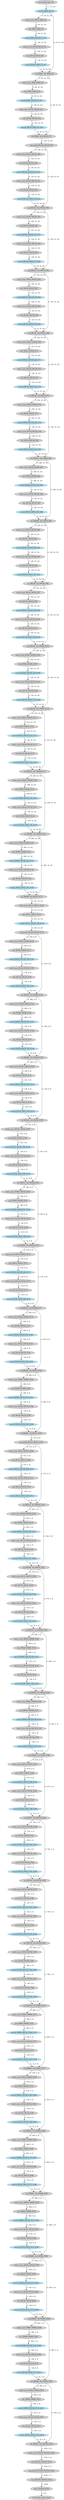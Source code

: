 strict digraph  {
"0 /nncf_model_input_0" [id=0, label="nncf_model_input_#0", style=filled, type=nncf_model_input];
"1 DenseNet/NNCFConv2d[conv1]/conv2d_0" [color=lightblue, id=1, label="conv2d_OW64_G0_#1", style=filled, type=conv2d];
"2 DenseNet/Sequential[dense1]/Bottleneck[0]/NNCFBatchNorm[bn1]/batch_norm_0" [id=2, label="batch_norm_IW64_OW64_#2", style=filled, type=batch_norm];
"3 DenseNet/Sequential[dense1]/Bottleneck[0]/relu_0" [id=3, label="relu_IW64_OW64_#3", style=filled, type=relu];
"4 DenseNet/Sequential[dense1]/Bottleneck[0]/NNCFConv2d[conv1]/conv2d_0" [color=lightblue, id=4, label="conv2d_IW64_OW128_G1_#4", style=filled, type=conv2d];
"5 DenseNet/Sequential[dense1]/Bottleneck[0]/NNCFBatchNorm[bn2]/batch_norm_0" [id=5, label="batch_norm_IW128_OW128_#5", style=filled, type=batch_norm];
"6 DenseNet/Sequential[dense1]/Bottleneck[0]/relu_1" [id=6, label="relu_IW128_OW128_#6", style=filled, type=relu];
"7 DenseNet/Sequential[dense1]/Bottleneck[0]/NNCFConv2d[conv2]/conv2d_0" [color=lightblue, id=7, label="conv2d_IW128_OW32_G2_#7", style=filled, type=conv2d];
"8 DenseNet/Sequential[dense1]/Bottleneck[0]/cat_0" [id=8, label="cat_IW[64, 32]_OW96_#8", style=filled, type=cat];
"9 DenseNet/Sequential[dense1]/Bottleneck[1]/NNCFBatchNorm[bn1]/batch_norm_0" [id=9, label="batch_norm_IW96_OW96_#9", style=filled, type=batch_norm];
"10 DenseNet/Sequential[dense1]/Bottleneck[1]/relu_0" [id=10, label="relu_IW96_OW96_#10", style=filled, type=relu];
"11 DenseNet/Sequential[dense1]/Bottleneck[1]/NNCFConv2d[conv1]/conv2d_0" [color=lightblue, id=11, label="conv2d_IW96_OW128_G3_#11", style=filled, type=conv2d];
"12 DenseNet/Sequential[dense1]/Bottleneck[1]/NNCFBatchNorm[bn2]/batch_norm_0" [id=12, label="batch_norm_IW128_OW128_#12", style=filled, type=batch_norm];
"13 DenseNet/Sequential[dense1]/Bottleneck[1]/relu_1" [id=13, label="relu_IW128_OW128_#13", style=filled, type=relu];
"14 DenseNet/Sequential[dense1]/Bottleneck[1]/NNCFConv2d[conv2]/conv2d_0" [color=lightblue, id=14, label="conv2d_IW128_OW32_G4_#14", style=filled, type=conv2d];
"15 DenseNet/Sequential[dense1]/Bottleneck[1]/cat_0" [id=15, label="cat_IW[96, 32]_OW128_#15", style=filled, type=cat];
"16 DenseNet/Transition[trans1]/avg_pool2d_0" [id=16, label="avg_pool2d_IW128_OW128_#47", style=filled, type=avg_pool2d];
"17 DenseNet/Sequential[dense2]/Bottleneck[0]/NNCFBatchNorm[bn1]/batch_norm_0" [id=17, label="batch_norm_IW128_OW128_#48", style=filled, type=batch_norm];
"18 DenseNet/Sequential[dense2]/Bottleneck[0]/relu_0" [id=18, label="relu_IW128_OW128_#49", style=filled, type=relu];
"19 DenseNet/Sequential[dense2]/Bottleneck[0]/NNCFConv2d[conv1]/conv2d_0" [color=lightblue, id=19, label="conv2d_IW128_OW128_G14_#50", style=filled, type=conv2d];
"20 DenseNet/Sequential[dense2]/Bottleneck[0]/NNCFBatchNorm[bn2]/batch_norm_0" [id=20, label="batch_norm_IW128_OW128_#51", style=filled, type=batch_norm];
"21 DenseNet/Sequential[dense2]/Bottleneck[0]/relu_1" [id=21, label="relu_IW128_OW128_#52", style=filled, type=relu];
"22 DenseNet/Sequential[dense2]/Bottleneck[0]/NNCFConv2d[conv2]/conv2d_0" [color=lightblue, id=22, label="conv2d_IW128_OW32_G15_#53", style=filled, type=conv2d];
"23 DenseNet/Sequential[dense2]/Bottleneck[0]/cat_0" [id=23, label="cat_IW[128, 32]_OW160_#54", style=filled, type=cat];
"24 DenseNet/Sequential[dense2]/Bottleneck[1]/NNCFBatchNorm[bn1]/batch_norm_0" [id=24, label="batch_norm_IW160_OW160_#55", style=filled, type=batch_norm];
"25 DenseNet/Sequential[dense2]/Bottleneck[1]/relu_0" [id=25, label="relu_IW160_OW160_#56", style=filled, type=relu];
"26 DenseNet/Sequential[dense2]/Bottleneck[1]/NNCFConv2d[conv1]/conv2d_0" [color=lightblue, id=26, label="conv2d_IW160_OW128_G16_#57", style=filled, type=conv2d];
"27 DenseNet/Sequential[dense2]/Bottleneck[1]/NNCFBatchNorm[bn2]/batch_norm_0" [id=27, label="batch_norm_IW128_OW128_#58", style=filled, type=batch_norm];
"28 DenseNet/Sequential[dense2]/Bottleneck[1]/relu_1" [id=28, label="relu_IW128_OW128_#59", style=filled, type=relu];
"29 DenseNet/Sequential[dense2]/Bottleneck[1]/NNCFConv2d[conv2]/conv2d_0" [color=lightblue, id=29, label="conv2d_IW128_OW32_G17_#60", style=filled, type=conv2d];
"30 DenseNet/Sequential[dense2]/Bottleneck[1]/cat_0" [id=30, label="cat_IW[160, 32]_OW192_#61", style=filled, type=cat];
"31 DenseNet/Sequential[dense2]/Bottleneck[2]/NNCFBatchNorm[bn1]/batch_norm_0" [id=31, label="batch_norm_IW192_OW192_#62", style=filled, type=batch_norm];
"32 DenseNet/Sequential[dense2]/Bottleneck[2]/relu_0" [id=32, label="relu_IW192_OW192_#63", style=filled, type=relu];
"33 DenseNet/Sequential[dense2]/Bottleneck[2]/NNCFConv2d[conv1]/conv2d_0" [color=lightblue, id=33, label="conv2d_IW192_OW128_G18_#64", style=filled, type=conv2d];
"34 DenseNet/Sequential[dense2]/Bottleneck[2]/NNCFBatchNorm[bn2]/batch_norm_0" [id=34, label="batch_norm_IW128_OW128_#65", style=filled, type=batch_norm];
"35 DenseNet/Sequential[dense2]/Bottleneck[2]/relu_1" [id=35, label="relu_IW128_OW128_#66", style=filled, type=relu];
"36 DenseNet/Sequential[dense2]/Bottleneck[2]/NNCFConv2d[conv2]/conv2d_0" [color=lightblue, id=36, label="conv2d_IW128_OW32_G19_#67", style=filled, type=conv2d];
"37 DenseNet/Sequential[dense2]/Bottleneck[2]/cat_0" [id=37, label="cat_IW[192, 32]_OW224_#68", style=filled, type=cat];
"38 DenseNet/Sequential[dense2]/Bottleneck[3]/NNCFBatchNorm[bn1]/batch_norm_0" [id=38, label="batch_norm_IW224_OW224_#69", style=filled, type=batch_norm];
"39 DenseNet/Sequential[dense2]/Bottleneck[3]/relu_0" [id=39, label="relu_IW224_OW224_#70", style=filled, type=relu];
"40 DenseNet/Sequential[dense2]/Bottleneck[3]/NNCFConv2d[conv1]/conv2d_0" [color=lightblue, id=40, label="conv2d_IW224_OW128_G20_#71", style=filled, type=conv2d];
"41 DenseNet/Sequential[dense2]/Bottleneck[3]/NNCFBatchNorm[bn2]/batch_norm_0" [id=41, label="batch_norm_IW128_OW128_#72", style=filled, type=batch_norm];
"42 DenseNet/Sequential[dense2]/Bottleneck[3]/relu_1" [id=42, label="relu_IW128_OW128_#73", style=filled, type=relu];
"43 DenseNet/Sequential[dense2]/Bottleneck[3]/NNCFConv2d[conv2]/conv2d_0" [color=lightblue, id=43, label="conv2d_IW128_OW32_G21_#74", style=filled, type=conv2d];
"44 DenseNet/Sequential[dense2]/Bottleneck[3]/cat_0" [id=44, label="cat_IW[224, 32]_OW256_#75", style=filled, type=cat];
"45 DenseNet/Sequential[dense2]/Bottleneck[4]/NNCFBatchNorm[bn1]/batch_norm_0" [id=45, label="batch_norm_IW256_OW256_#76", style=filled, type=batch_norm];
"46 DenseNet/Sequential[dense2]/Bottleneck[4]/relu_0" [id=46, label="relu_IW256_OW256_#77", style=filled, type=relu];
"47 DenseNet/Sequential[dense2]/Bottleneck[4]/NNCFConv2d[conv1]/conv2d_0" [color=lightblue, id=47, label="conv2d_IW256_OW128_G22_#78", style=filled, type=conv2d];
"48 DenseNet/Sequential[dense2]/Bottleneck[4]/NNCFBatchNorm[bn2]/batch_norm_0" [id=48, label="batch_norm_IW128_OW128_#79", style=filled, type=batch_norm];
"49 DenseNet/Sequential[dense2]/Bottleneck[4]/relu_1" [id=49, label="relu_IW128_OW128_#80", style=filled, type=relu];
"50 DenseNet/Sequential[dense2]/Bottleneck[4]/NNCFConv2d[conv2]/conv2d_0" [color=lightblue, id=50, label="conv2d_IW128_OW32_G23_#81", style=filled, type=conv2d];
"51 DenseNet/Sequential[dense2]/Bottleneck[4]/cat_0" [id=51, label="cat_IW[256, 32]_OW288_#82", style=filled, type=cat];
"52 DenseNet/Sequential[dense2]/Bottleneck[5]/NNCFBatchNorm[bn1]/batch_norm_0" [id=52, label="batch_norm_IW288_OW288_#83", style=filled, type=batch_norm];
"53 DenseNet/Sequential[dense2]/Bottleneck[5]/relu_0" [id=53, label="relu_IW288_OW288_#84", style=filled, type=relu];
"54 DenseNet/Sequential[dense2]/Bottleneck[5]/NNCFConv2d[conv1]/conv2d_0" [color=lightblue, id=54, label="conv2d_IW288_OW128_G24_#85", style=filled, type=conv2d];
"55 DenseNet/Sequential[dense2]/Bottleneck[5]/NNCFBatchNorm[bn2]/batch_norm_0" [id=55, label="batch_norm_IW128_OW128_#86", style=filled, type=batch_norm];
"56 DenseNet/Sequential[dense2]/Bottleneck[5]/relu_1" [id=56, label="relu_IW128_OW128_#87", style=filled, type=relu];
"57 DenseNet/Sequential[dense2]/Bottleneck[5]/NNCFConv2d[conv2]/conv2d_0" [color=lightblue, id=57, label="conv2d_IW128_OW32_G25_#88", style=filled, type=conv2d];
"58 DenseNet/Sequential[dense2]/Bottleneck[5]/cat_0" [id=58, label="cat_IW[288, 32]_OW320_#89", style=filled, type=cat];
"59 DenseNet/Sequential[dense2]/Bottleneck[6]/NNCFBatchNorm[bn1]/batch_norm_0" [id=59, label="batch_norm_IW320_OW320_#90", style=filled, type=batch_norm];
"60 DenseNet/Sequential[dense2]/Bottleneck[6]/relu_0" [id=60, label="relu_IW320_OW320_#91", style=filled, type=relu];
"61 DenseNet/Sequential[dense2]/Bottleneck[6]/NNCFConv2d[conv1]/conv2d_0" [color=lightblue, id=61, label="conv2d_IW320_OW128_G26_#92", style=filled, type=conv2d];
"62 DenseNet/Sequential[dense2]/Bottleneck[6]/NNCFBatchNorm[bn2]/batch_norm_0" [id=62, label="batch_norm_IW128_OW128_#93", style=filled, type=batch_norm];
"63 DenseNet/Sequential[dense2]/Bottleneck[6]/relu_1" [id=63, label="relu_IW128_OW128_#94", style=filled, type=relu];
"64 DenseNet/Sequential[dense2]/Bottleneck[6]/NNCFConv2d[conv2]/conv2d_0" [color=lightblue, id=64, label="conv2d_IW128_OW32_G27_#95", style=filled, type=conv2d];
"65 DenseNet/Sequential[dense2]/Bottleneck[6]/cat_0" [id=65, label="cat_IW[320, 32]_OW352_#96", style=filled, type=cat];
"66 DenseNet/Sequential[dense2]/Bottleneck[7]/NNCFBatchNorm[bn1]/batch_norm_0" [id=66, label="batch_norm_IW352_OW352_#97", style=filled, type=batch_norm];
"67 DenseNet/Sequential[dense2]/Bottleneck[7]/relu_0" [id=67, label="relu_IW352_OW352_#98", style=filled, type=relu];
"68 DenseNet/Sequential[dense2]/Bottleneck[7]/NNCFConv2d[conv1]/conv2d_0" [color=lightblue, id=68, label="conv2d_IW352_OW128_G28_#99", style=filled, type=conv2d];
"69 DenseNet/Sequential[dense2]/Bottleneck[7]/NNCFBatchNorm[bn2]/batch_norm_0" [id=69, label="batch_norm_IW128_OW128_#100", style=filled, type=batch_norm];
"70 DenseNet/Sequential[dense2]/Bottleneck[7]/relu_1" [id=70, label="relu_IW128_OW128_#101", style=filled, type=relu];
"71 DenseNet/Sequential[dense2]/Bottleneck[7]/NNCFConv2d[conv2]/conv2d_0" [color=lightblue, id=71, label="conv2d_IW128_OW32_G29_#102", style=filled, type=conv2d];
"72 DenseNet/Sequential[dense2]/Bottleneck[7]/cat_0" [id=72, label="cat_IW[352, 32]_OW384_#103", style=filled, type=cat];
"73 DenseNet/Sequential[dense2]/Bottleneck[8]/NNCFBatchNorm[bn1]/batch_norm_0" [id=73, label="batch_norm_IW384_OW384_#104", style=filled, type=batch_norm];
"74 DenseNet/Sequential[dense2]/Bottleneck[8]/relu_0" [id=74, label="relu_IW384_OW384_#105", style=filled, type=relu];
"75 DenseNet/Sequential[dense2]/Bottleneck[8]/NNCFConv2d[conv1]/conv2d_0" [color=lightblue, id=75, label="conv2d_IW384_OW128_G30_#106", style=filled, type=conv2d];
"76 DenseNet/Sequential[dense2]/Bottleneck[8]/NNCFBatchNorm[bn2]/batch_norm_0" [id=76, label="batch_norm_IW128_OW128_#107", style=filled, type=batch_norm];
"77 DenseNet/Sequential[dense2]/Bottleneck[8]/relu_1" [id=77, label="relu_IW128_OW128_#108", style=filled, type=relu];
"78 DenseNet/Sequential[dense2]/Bottleneck[8]/NNCFConv2d[conv2]/conv2d_0" [color=lightblue, id=78, label="conv2d_IW128_OW32_G31_#109", style=filled, type=conv2d];
"79 DenseNet/Sequential[dense2]/Bottleneck[8]/cat_0" [id=79, label="cat_IW[384, 32]_OW416_#110", style=filled, type=cat];
"80 DenseNet/Sequential[dense2]/Bottleneck[9]/NNCFBatchNorm[bn1]/batch_norm_0" [id=80, label="batch_norm_IW416_OW416_#111", style=filled, type=batch_norm];
"81 DenseNet/Sequential[dense2]/Bottleneck[9]/relu_0" [id=81, label="relu_IW416_OW416_#112", style=filled, type=relu];
"82 DenseNet/Sequential[dense2]/Bottleneck[9]/NNCFConv2d[conv1]/conv2d_0" [color=lightblue, id=82, label="conv2d_IW416_OW128_G32_#113", style=filled, type=conv2d];
"83 DenseNet/Sequential[dense2]/Bottleneck[9]/NNCFBatchNorm[bn2]/batch_norm_0" [id=83, label="batch_norm_IW128_OW128_#114", style=filled, type=batch_norm];
"84 DenseNet/Sequential[dense2]/Bottleneck[9]/relu_1" [id=84, label="relu_IW128_OW128_#115", style=filled, type=relu];
"85 DenseNet/Sequential[dense2]/Bottleneck[9]/NNCFConv2d[conv2]/conv2d_0" [color=lightblue, id=85, label="conv2d_IW128_OW32_G33_#116", style=filled, type=conv2d];
"86 DenseNet/Sequential[dense2]/Bottleneck[9]/cat_0" [id=86, label="cat_IW[416, 32]_OW448_#117", style=filled, type=cat];
"87 DenseNet/Sequential[dense2]/Bottleneck[10]/NNCFBatchNorm[bn1]/batch_norm_0" [id=87, label="batch_norm_IW448_OW448_#118", style=filled, type=batch_norm];
"88 DenseNet/Sequential[dense2]/Bottleneck[10]/relu_0" [id=88, label="relu_IW448_OW448_#119", style=filled, type=relu];
"89 DenseNet/Sequential[dense2]/Bottleneck[10]/NNCFConv2d[conv1]/conv2d_0" [color=lightblue, id=89, label="conv2d_IW448_OW128_G34_#120", style=filled, type=conv2d];
"90 DenseNet/Sequential[dense2]/Bottleneck[10]/NNCFBatchNorm[bn2]/batch_norm_0" [id=90, label="batch_norm_IW128_OW128_#121", style=filled, type=batch_norm];
"91 DenseNet/Sequential[dense2]/Bottleneck[10]/relu_1" [id=91, label="relu_IW128_OW128_#122", style=filled, type=relu];
"92 DenseNet/Sequential[dense2]/Bottleneck[10]/NNCFConv2d[conv2]/conv2d_0" [color=lightblue, id=92, label="conv2d_IW128_OW32_G35_#123", style=filled, type=conv2d];
"93 DenseNet/Sequential[dense2]/Bottleneck[10]/cat_0" [id=93, label="cat_IW[448, 32]_OW480_#124", style=filled, type=cat];
"94 DenseNet/Sequential[dense2]/Bottleneck[11]/NNCFBatchNorm[bn1]/batch_norm_0" [id=94, label="batch_norm_IW480_OW480_#125", style=filled, type=batch_norm];
"95 DenseNet/Sequential[dense2]/Bottleneck[11]/relu_0" [id=95, label="relu_IW480_OW480_#126", style=filled, type=relu];
"96 DenseNet/Sequential[dense2]/Bottleneck[11]/NNCFConv2d[conv1]/conv2d_0" [color=lightblue, id=96, label="conv2d_IW480_OW128_G36_#127", style=filled, type=conv2d];
"97 DenseNet/Sequential[dense2]/Bottleneck[11]/NNCFBatchNorm[bn2]/batch_norm_0" [id=97, label="batch_norm_IW128_OW128_#128", style=filled, type=batch_norm];
"98 DenseNet/Sequential[dense2]/Bottleneck[11]/relu_1" [id=98, label="relu_IW128_OW128_#129", style=filled, type=relu];
"99 DenseNet/Sequential[dense2]/Bottleneck[11]/NNCFConv2d[conv2]/conv2d_0" [color=lightblue, id=99, label="conv2d_IW128_OW32_G37_#130", style=filled, type=conv2d];
"100 DenseNet/Sequential[dense2]/Bottleneck[11]/cat_0" [id=100, label="cat_IW[480, 32]_OW512_#131", style=filled, type=cat];
"101 DenseNet/Transition[trans2]/NNCFBatchNorm[bn]/batch_norm_0" [id=101, label="batch_norm_IW512_OW512_#132", style=filled, type=batch_norm];
"102 DenseNet/Transition[trans2]/relu_0" [id=102, label="relu_IW512_OW512_#133", style=filled, type=relu];
"103 DenseNet/Transition[trans2]/NNCFConv2d[conv]/conv2d_0" [color=lightblue, id=103, label="conv2d_IW512_OW256_G38_#134", style=filled, type=conv2d];
"104 DenseNet/Transition[trans2]/avg_pool2d_0" [id=104, label="avg_pool2d_IW256_OW256_#135", style=filled, type=avg_pool2d];
"105 DenseNet/Sequential[dense3]/Bottleneck[0]/NNCFBatchNorm[bn1]/batch_norm_0" [id=105, label="batch_norm_IW256_OW256_#136", style=filled, type=batch_norm];
"106 DenseNet/Sequential[dense3]/Bottleneck[0]/relu_0" [id=106, label="relu_IW256_OW256_#137", style=filled, type=relu];
"107 DenseNet/Sequential[dense3]/Bottleneck[0]/NNCFConv2d[conv1]/conv2d_0" [color=lightblue, id=107, label="conv2d_IW256_OW128_G39_#138", style=filled, type=conv2d];
"108 DenseNet/Sequential[dense3]/Bottleneck[0]/NNCFBatchNorm[bn2]/batch_norm_0" [id=108, label="batch_norm_IW128_OW128_#139", style=filled, type=batch_norm];
"109 DenseNet/Sequential[dense3]/Bottleneck[0]/relu_1" [id=109, label="relu_IW128_OW128_#140", style=filled, type=relu];
"110 DenseNet/Sequential[dense3]/Bottleneck[0]/NNCFConv2d[conv2]/conv2d_0" [color=lightblue, id=110, label="conv2d_IW128_OW32_G40_#141", style=filled, type=conv2d];
"111 DenseNet/Sequential[dense3]/Bottleneck[0]/cat_0" [id=111, label="cat_IW[256, 32]_OW288_#142", style=filled, type=cat];
"112 DenseNet/Sequential[dense3]/Bottleneck[1]/NNCFBatchNorm[bn1]/batch_norm_0" [id=112, label="batch_norm_IW288_OW288_#143", style=filled, type=batch_norm];
"113 DenseNet/Sequential[dense3]/Bottleneck[1]/relu_0" [id=113, label="relu_IW288_OW288_#144", style=filled, type=relu];
"114 DenseNet/Sequential[dense3]/Bottleneck[1]/NNCFConv2d[conv1]/conv2d_0" [color=lightblue, id=114, label="conv2d_IW288_OW128_G41_#145", style=filled, type=conv2d];
"115 DenseNet/Sequential[dense3]/Bottleneck[1]/NNCFBatchNorm[bn2]/batch_norm_0" [id=115, label="batch_norm_IW128_OW128_#146", style=filled, type=batch_norm];
"116 DenseNet/Sequential[dense3]/Bottleneck[1]/relu_1" [id=116, label="relu_IW128_OW128_#147", style=filled, type=relu];
"117 DenseNet/Sequential[dense3]/Bottleneck[1]/NNCFConv2d[conv2]/conv2d_0" [color=lightblue, id=117, label="conv2d_IW128_OW32_G42_#148", style=filled, type=conv2d];
"118 DenseNet/Sequential[dense3]/Bottleneck[1]/cat_0" [id=118, label="cat_IW[288, 32]_OW320_#149", style=filled, type=cat];
"119 DenseNet/Sequential[dense3]/Bottleneck[2]/NNCFBatchNorm[bn1]/batch_norm_0" [id=119, label="batch_norm_IW320_OW320_#150", style=filled, type=batch_norm];
"120 DenseNet/Sequential[dense3]/Bottleneck[2]/relu_0" [id=120, label="relu_IW320_OW320_#151", style=filled, type=relu];
"121 DenseNet/Sequential[dense3]/Bottleneck[2]/NNCFConv2d[conv1]/conv2d_0" [color=lightblue, id=121, label="conv2d_IW320_OW128_G43_#152", style=filled, type=conv2d];
"122 DenseNet/Sequential[dense3]/Bottleneck[2]/NNCFBatchNorm[bn2]/batch_norm_0" [id=122, label="batch_norm_IW128_OW128_#153", style=filled, type=batch_norm];
"123 DenseNet/Sequential[dense3]/Bottleneck[2]/relu_1" [id=123, label="relu_IW128_OW128_#154", style=filled, type=relu];
"124 DenseNet/Sequential[dense3]/Bottleneck[2]/NNCFConv2d[conv2]/conv2d_0" [color=lightblue, id=124, label="conv2d_IW128_OW32_G44_#155", style=filled, type=conv2d];
"125 DenseNet/Sequential[dense3]/Bottleneck[2]/cat_0" [id=125, label="cat_IW[320, 32]_OW352_#156", style=filled, type=cat];
"126 DenseNet/Sequential[dense3]/Bottleneck[3]/NNCFBatchNorm[bn1]/batch_norm_0" [id=126, label="batch_norm_IW352_OW352_#157", style=filled, type=batch_norm];
"127 DenseNet/Sequential[dense3]/Bottleneck[3]/relu_0" [id=127, label="relu_IW352_OW352_#158", style=filled, type=relu];
"128 DenseNet/Sequential[dense3]/Bottleneck[3]/NNCFConv2d[conv1]/conv2d_0" [color=lightblue, id=128, label="conv2d_IW352_OW128_G45_#159", style=filled, type=conv2d];
"129 DenseNet/Sequential[dense3]/Bottleneck[3]/NNCFBatchNorm[bn2]/batch_norm_0" [id=129, label="batch_norm_IW128_OW128_#160", style=filled, type=batch_norm];
"130 DenseNet/Sequential[dense3]/Bottleneck[3]/relu_1" [id=130, label="relu_IW128_OW128_#161", style=filled, type=relu];
"131 DenseNet/Sequential[dense3]/Bottleneck[3]/NNCFConv2d[conv2]/conv2d_0" [color=lightblue, id=131, label="conv2d_IW128_OW32_G46_#162", style=filled, type=conv2d];
"132 DenseNet/Sequential[dense3]/Bottleneck[3]/cat_0" [id=132, label="cat_IW[352, 32]_OW384_#163", style=filled, type=cat];
"133 DenseNet/Sequential[dense3]/Bottleneck[4]/NNCFBatchNorm[bn1]/batch_norm_0" [id=133, label="batch_norm_IW384_OW384_#164", style=filled, type=batch_norm];
"134 DenseNet/Sequential[dense3]/Bottleneck[4]/relu_0" [id=134, label="relu_IW384_OW384_#165", style=filled, type=relu];
"135 DenseNet/Sequential[dense3]/Bottleneck[4]/NNCFConv2d[conv1]/conv2d_0" [color=lightblue, id=135, label="conv2d_IW384_OW128_G47_#166", style=filled, type=conv2d];
"136 DenseNet/Sequential[dense3]/Bottleneck[4]/NNCFBatchNorm[bn2]/batch_norm_0" [id=136, label="batch_norm_IW128_OW128_#167", style=filled, type=batch_norm];
"137 DenseNet/Sequential[dense3]/Bottleneck[4]/relu_1" [id=137, label="relu_IW128_OW128_#168", style=filled, type=relu];
"138 DenseNet/Sequential[dense3]/Bottleneck[4]/NNCFConv2d[conv2]/conv2d_0" [color=lightblue, id=138, label="conv2d_IW128_OW32_G48_#169", style=filled, type=conv2d];
"139 DenseNet/Sequential[dense3]/Bottleneck[4]/cat_0" [id=139, label="cat_IW[384, 32]_OW416_#170", style=filled, type=cat];
"140 DenseNet/Sequential[dense3]/Bottleneck[5]/NNCFBatchNorm[bn1]/batch_norm_0" [id=140, label="batch_norm_IW416_OW416_#171", style=filled, type=batch_norm];
"141 DenseNet/Sequential[dense3]/Bottleneck[5]/relu_0" [id=141, label="relu_IW416_OW416_#172", style=filled, type=relu];
"142 DenseNet/Sequential[dense3]/Bottleneck[5]/NNCFConv2d[conv1]/conv2d_0" [color=lightblue, id=142, label="conv2d_IW416_OW128_G49_#173", style=filled, type=conv2d];
"143 DenseNet/Sequential[dense3]/Bottleneck[5]/NNCFBatchNorm[bn2]/batch_norm_0" [id=143, label="batch_norm_IW128_OW128_#174", style=filled, type=batch_norm];
"144 DenseNet/Sequential[dense3]/Bottleneck[5]/relu_1" [id=144, label="relu_IW128_OW128_#175", style=filled, type=relu];
"145 DenseNet/Sequential[dense3]/Bottleneck[5]/NNCFConv2d[conv2]/conv2d_0" [color=lightblue, id=145, label="conv2d_IW128_OW32_G50_#176", style=filled, type=conv2d];
"146 DenseNet/Sequential[dense3]/Bottleneck[5]/cat_0" [id=146, label="cat_IW[416, 32]_OW448_#177", style=filled, type=cat];
"147 DenseNet/Sequential[dense3]/Bottleneck[6]/NNCFBatchNorm[bn1]/batch_norm_0" [id=147, label="batch_norm_IW448_OW448_#178", style=filled, type=batch_norm];
"148 DenseNet/Sequential[dense3]/Bottleneck[6]/relu_0" [id=148, label="relu_IW448_OW448_#179", style=filled, type=relu];
"149 DenseNet/Sequential[dense3]/Bottleneck[6]/NNCFConv2d[conv1]/conv2d_0" [color=lightblue, id=149, label="conv2d_IW448_OW128_G51_#180", style=filled, type=conv2d];
"150 DenseNet/Sequential[dense3]/Bottleneck[6]/NNCFBatchNorm[bn2]/batch_norm_0" [id=150, label="batch_norm_IW128_OW128_#181", style=filled, type=batch_norm];
"151 DenseNet/Sequential[dense3]/Bottleneck[6]/relu_1" [id=151, label="relu_IW128_OW128_#182", style=filled, type=relu];
"152 DenseNet/Sequential[dense3]/Bottleneck[6]/NNCFConv2d[conv2]/conv2d_0" [color=lightblue, id=152, label="conv2d_IW128_OW32_G52_#183", style=filled, type=conv2d];
"153 DenseNet/Sequential[dense3]/Bottleneck[6]/cat_0" [id=153, label="cat_IW[448, 32]_OW480_#184", style=filled, type=cat];
"154 DenseNet/Sequential[dense3]/Bottleneck[7]/NNCFBatchNorm[bn1]/batch_norm_0" [id=154, label="batch_norm_IW480_OW480_#185", style=filled, type=batch_norm];
"155 DenseNet/Sequential[dense3]/Bottleneck[7]/relu_0" [id=155, label="relu_IW480_OW480_#186", style=filled, type=relu];
"156 DenseNet/Sequential[dense3]/Bottleneck[7]/NNCFConv2d[conv1]/conv2d_0" [color=lightblue, id=156, label="conv2d_IW480_OW128_G53_#187", style=filled, type=conv2d];
"157 DenseNet/Sequential[dense3]/Bottleneck[7]/NNCFBatchNorm[bn2]/batch_norm_0" [id=157, label="batch_norm_IW128_OW128_#188", style=filled, type=batch_norm];
"158 DenseNet/Sequential[dense3]/Bottleneck[7]/relu_1" [id=158, label="relu_IW128_OW128_#189", style=filled, type=relu];
"159 DenseNet/Sequential[dense3]/Bottleneck[7]/NNCFConv2d[conv2]/conv2d_0" [color=lightblue, id=159, label="conv2d_IW128_OW32_G54_#190", style=filled, type=conv2d];
"160 DenseNet/Sequential[dense3]/Bottleneck[7]/cat_0" [id=160, label="cat_IW[480, 32]_OW512_#191", style=filled, type=cat];
"161 DenseNet/Transition[trans3]/avg_pool2d_0" [id=161, label="avg_pool2d_IW512_OW512_#307", style=filled, type=avg_pool2d];
"162 DenseNet/Sequential[dense4]/Bottleneck[0]/NNCFBatchNorm[bn1]/batch_norm_0" [id=162, label="batch_norm_IW512_OW512_#308", style=filled, type=batch_norm];
"163 DenseNet/Sequential[dense4]/Bottleneck[0]/relu_0" [id=163, label="relu_IW512_OW512_#309", style=filled, type=relu];
"164 DenseNet/Sequential[dense4]/Bottleneck[0]/NNCFConv2d[conv1]/conv2d_0" [color=lightblue, id=164, label="conv2d_IW512_OW128_G88_#310", style=filled, type=conv2d];
"165 DenseNet/Sequential[dense4]/Bottleneck[0]/NNCFBatchNorm[bn2]/batch_norm_0" [id=165, label="batch_norm_IW128_OW128_#311", style=filled, type=batch_norm];
"166 DenseNet/Sequential[dense4]/Bottleneck[0]/relu_1" [id=166, label="relu_IW128_OW128_#312", style=filled, type=relu];
"167 DenseNet/Sequential[dense4]/Bottleneck[0]/NNCFConv2d[conv2]/conv2d_0" [color=lightblue, id=167, label="conv2d_IW128_OW32_G89_#313", style=filled, type=conv2d];
"168 DenseNet/Sequential[dense4]/Bottleneck[0]/cat_0" [id=168, label="cat_IW[512, 32]_OW544_#314", style=filled, type=cat];
"169 DenseNet/Sequential[dense4]/Bottleneck[1]/NNCFBatchNorm[bn1]/batch_norm_0" [id=169, label="batch_norm_IW544_OW544_#315", style=filled, type=batch_norm];
"170 DenseNet/Sequential[dense4]/Bottleneck[1]/relu_0" [id=170, label="relu_IW544_OW544_#316", style=filled, type=relu];
"171 DenseNet/Sequential[dense4]/Bottleneck[1]/NNCFConv2d[conv1]/conv2d_0" [color=lightblue, id=171, label="conv2d_IW544_OW128_G90_#317", style=filled, type=conv2d];
"172 DenseNet/Sequential[dense4]/Bottleneck[1]/NNCFBatchNorm[bn2]/batch_norm_0" [id=172, label="batch_norm_IW128_OW128_#318", style=filled, type=batch_norm];
"173 DenseNet/Sequential[dense4]/Bottleneck[1]/relu_1" [id=173, label="relu_IW128_OW128_#319", style=filled, type=relu];
"174 DenseNet/Sequential[dense4]/Bottleneck[1]/NNCFConv2d[conv2]/conv2d_0" [color=lightblue, id=174, label="conv2d_IW128_OW32_G91_#320", style=filled, type=conv2d];
"175 DenseNet/Sequential[dense4]/Bottleneck[1]/cat_0" [id=175, label="cat_IW[544, 32]_OW576_#321", style=filled, type=cat];
"176 DenseNet/Sequential[dense4]/Bottleneck[2]/NNCFBatchNorm[bn1]/batch_norm_0" [id=176, label="batch_norm_IW576_OW576_#322", style=filled, type=batch_norm];
"177 DenseNet/Sequential[dense4]/Bottleneck[2]/relu_0" [id=177, label="relu_IW576_OW576_#323", style=filled, type=relu];
"178 DenseNet/Sequential[dense4]/Bottleneck[2]/NNCFConv2d[conv1]/conv2d_0" [color=lightblue, id=178, label="conv2d_IW576_OW128_G92_#324", style=filled, type=conv2d];
"179 DenseNet/Sequential[dense4]/Bottleneck[2]/NNCFBatchNorm[bn2]/batch_norm_0" [id=179, label="batch_norm_IW128_OW128_#325", style=filled, type=batch_norm];
"180 DenseNet/Sequential[dense4]/Bottleneck[2]/relu_1" [id=180, label="relu_IW128_OW128_#326", style=filled, type=relu];
"181 DenseNet/Sequential[dense4]/Bottleneck[2]/NNCFConv2d[conv2]/conv2d_0" [color=lightblue, id=181, label="conv2d_IW128_OW32_G93_#327", style=filled, type=conv2d];
"182 DenseNet/Sequential[dense4]/Bottleneck[2]/cat_0" [id=182, label="cat_IW[576, 32]_OW608_#328", style=filled, type=cat];
"183 DenseNet/Sequential[dense4]/Bottleneck[3]/NNCFBatchNorm[bn1]/batch_norm_0" [id=183, label="batch_norm_IW608_OW608_#329", style=filled, type=batch_norm];
"184 DenseNet/Sequential[dense4]/Bottleneck[3]/relu_0" [id=184, label="relu_IW608_OW608_#330", style=filled, type=relu];
"185 DenseNet/Sequential[dense4]/Bottleneck[3]/NNCFConv2d[conv1]/conv2d_0" [color=lightblue, id=185, label="conv2d_IW608_OW128_G94_#331", style=filled, type=conv2d];
"186 DenseNet/Sequential[dense4]/Bottleneck[3]/NNCFBatchNorm[bn2]/batch_norm_0" [id=186, label="batch_norm_IW128_OW128_#332", style=filled, type=batch_norm];
"187 DenseNet/Sequential[dense4]/Bottleneck[3]/relu_1" [id=187, label="relu_IW128_OW128_#333", style=filled, type=relu];
"188 DenseNet/Sequential[dense4]/Bottleneck[3]/NNCFConv2d[conv2]/conv2d_0" [color=lightblue, id=188, label="conv2d_IW128_OW32_G95_#334", style=filled, type=conv2d];
"189 DenseNet/Sequential[dense4]/Bottleneck[3]/cat_0" [id=189, label="cat_IW[608, 32]_OW640_#335", style=filled, type=cat];
"190 DenseNet/Sequential[dense4]/Bottleneck[4]/NNCFBatchNorm[bn1]/batch_norm_0" [id=190, label="batch_norm_IW640_OW640_#336", style=filled, type=batch_norm];
"191 DenseNet/Sequential[dense4]/Bottleneck[4]/relu_0" [id=191, label="relu_IW640_OW640_#337", style=filled, type=relu];
"192 DenseNet/Sequential[dense4]/Bottleneck[4]/NNCFConv2d[conv1]/conv2d_0" [color=lightblue, id=192, label="conv2d_IW640_OW128_G96_#338", style=filled, type=conv2d];
"193 DenseNet/Sequential[dense4]/Bottleneck[4]/NNCFBatchNorm[bn2]/batch_norm_0" [id=193, label="batch_norm_IW128_OW128_#339", style=filled, type=batch_norm];
"194 DenseNet/Sequential[dense4]/Bottleneck[4]/relu_1" [id=194, label="relu_IW128_OW128_#340", style=filled, type=relu];
"195 DenseNet/Sequential[dense4]/Bottleneck[4]/NNCFConv2d[conv2]/conv2d_0" [color=lightblue, id=195, label="conv2d_IW128_OW32_G97_#341", style=filled, type=conv2d];
"196 DenseNet/Sequential[dense4]/Bottleneck[4]/cat_0" [id=196, label="cat_IW[640, 32]_OW672_#342", style=filled, type=cat];
"197 DenseNet/Sequential[dense4]/Bottleneck[5]/NNCFBatchNorm[bn1]/batch_norm_0" [id=197, label="batch_norm_IW672_OW672_#343", style=filled, type=batch_norm];
"198 DenseNet/Sequential[dense4]/Bottleneck[5]/relu_0" [id=198, label="relu_IW672_OW672_#344", style=filled, type=relu];
"199 DenseNet/Sequential[dense4]/Bottleneck[5]/NNCFConv2d[conv1]/conv2d_0" [color=lightblue, id=199, label="conv2d_IW672_OW128_G98_#345", style=filled, type=conv2d];
"200 DenseNet/Sequential[dense4]/Bottleneck[5]/NNCFBatchNorm[bn2]/batch_norm_0" [id=200, label="batch_norm_IW128_OW128_#346", style=filled, type=batch_norm];
"201 DenseNet/Sequential[dense4]/Bottleneck[5]/relu_1" [id=201, label="relu_IW128_OW128_#347", style=filled, type=relu];
"202 DenseNet/Sequential[dense4]/Bottleneck[5]/NNCFConv2d[conv2]/conv2d_0" [color=lightblue, id=202, label="conv2d_IW128_OW32_G99_#348", style=filled, type=conv2d];
"203 DenseNet/Sequential[dense4]/Bottleneck[5]/cat_0" [id=203, label="cat_IW[672, 32]_OW704_#349", style=filled, type=cat];
"204 DenseNet/Sequential[dense4]/Bottleneck[6]/NNCFBatchNorm[bn1]/batch_norm_0" [id=204, label="batch_norm_IW704_OW704_#350", style=filled, type=batch_norm];
"205 DenseNet/Sequential[dense4]/Bottleneck[6]/relu_0" [id=205, label="relu_IW704_OW704_#351", style=filled, type=relu];
"206 DenseNet/Sequential[dense4]/Bottleneck[6]/NNCFConv2d[conv1]/conv2d_0" [color=lightblue, id=206, label="conv2d_IW704_OW128_G100_#352", style=filled, type=conv2d];
"207 DenseNet/Sequential[dense4]/Bottleneck[6]/NNCFBatchNorm[bn2]/batch_norm_0" [id=207, label="batch_norm_IW128_OW128_#353", style=filled, type=batch_norm];
"208 DenseNet/Sequential[dense4]/Bottleneck[6]/relu_1" [id=208, label="relu_IW128_OW128_#354", style=filled, type=relu];
"209 DenseNet/Sequential[dense4]/Bottleneck[6]/NNCFConv2d[conv2]/conv2d_0" [color=lightblue, id=209, label="conv2d_IW128_OW32_G101_#355", style=filled, type=conv2d];
"210 DenseNet/Sequential[dense4]/Bottleneck[6]/cat_0" [id=210, label="cat_IW[704, 32]_OW736_#356", style=filled, type=cat];
"211 DenseNet/Sequential[dense4]/Bottleneck[7]/NNCFBatchNorm[bn1]/batch_norm_0" [id=211, label="batch_norm_IW736_OW736_#357", style=filled, type=batch_norm];
"212 DenseNet/Sequential[dense4]/Bottleneck[7]/relu_0" [id=212, label="relu_IW736_OW736_#358", style=filled, type=relu];
"213 DenseNet/Sequential[dense4]/Bottleneck[7]/NNCFConv2d[conv1]/conv2d_0" [color=lightblue, id=213, label="conv2d_IW736_OW128_G102_#359", style=filled, type=conv2d];
"214 DenseNet/Sequential[dense4]/Bottleneck[7]/NNCFBatchNorm[bn2]/batch_norm_0" [id=214, label="batch_norm_IW128_OW128_#360", style=filled, type=batch_norm];
"215 DenseNet/Sequential[dense4]/Bottleneck[7]/relu_1" [id=215, label="relu_IW128_OW128_#361", style=filled, type=relu];
"216 DenseNet/Sequential[dense4]/Bottleneck[7]/NNCFConv2d[conv2]/conv2d_0" [color=lightblue, id=216, label="conv2d_IW128_OW32_G103_#362", style=filled, type=conv2d];
"217 DenseNet/Sequential[dense4]/Bottleneck[7]/cat_0" [id=217, label="cat_IW[736, 32]_OW768_#363", style=filled, type=cat];
"218 DenseNet/Sequential[dense4]/Bottleneck[8]/NNCFBatchNorm[bn1]/batch_norm_0" [id=218, label="batch_norm_IW768_OW768_#364", style=filled, type=batch_norm];
"219 DenseNet/Sequential[dense4]/Bottleneck[8]/relu_0" [id=219, label="relu_IW768_OW768_#365", style=filled, type=relu];
"220 DenseNet/Sequential[dense4]/Bottleneck[8]/NNCFConv2d[conv1]/conv2d_0" [color=lightblue, id=220, label="conv2d_IW768_OW128_G104_#366", style=filled, type=conv2d];
"221 DenseNet/Sequential[dense4]/Bottleneck[8]/NNCFBatchNorm[bn2]/batch_norm_0" [id=221, label="batch_norm_IW128_OW128_#367", style=filled, type=batch_norm];
"222 DenseNet/Sequential[dense4]/Bottleneck[8]/relu_1" [id=222, label="relu_IW128_OW128_#368", style=filled, type=relu];
"223 DenseNet/Sequential[dense4]/Bottleneck[8]/NNCFConv2d[conv2]/conv2d_0" [color=lightblue, id=223, label="conv2d_IW128_OW32_G105_#369", style=filled, type=conv2d];
"224 DenseNet/Sequential[dense4]/Bottleneck[8]/cat_0" [id=224, label="cat_IW[768, 32]_OW800_#370", style=filled, type=cat];
"225 DenseNet/Sequential[dense4]/Bottleneck[9]/NNCFBatchNorm[bn1]/batch_norm_0" [id=225, label="batch_norm_IW800_OW800_#371", style=filled, type=batch_norm];
"226 DenseNet/Sequential[dense4]/Bottleneck[9]/relu_0" [id=226, label="relu_IW800_OW800_#372", style=filled, type=relu];
"227 DenseNet/Sequential[dense4]/Bottleneck[9]/NNCFConv2d[conv1]/conv2d_0" [color=lightblue, id=227, label="conv2d_IW800_OW128_G106_#373", style=filled, type=conv2d];
"228 DenseNet/Sequential[dense4]/Bottleneck[9]/NNCFBatchNorm[bn2]/batch_norm_0" [id=228, label="batch_norm_IW128_OW128_#374", style=filled, type=batch_norm];
"229 DenseNet/Sequential[dense4]/Bottleneck[9]/relu_1" [id=229, label="relu_IW128_OW128_#375", style=filled, type=relu];
"230 DenseNet/Sequential[dense4]/Bottleneck[9]/NNCFConv2d[conv2]/conv2d_0" [color=lightblue, id=230, label="conv2d_IW128_OW32_G107_#376", style=filled, type=conv2d];
"231 DenseNet/Sequential[dense4]/Bottleneck[9]/cat_0" [id=231, label="cat_IW[800, 32]_OW832_#377", style=filled, type=cat];
"232 DenseNet/Sequential[dense4]/Bottleneck[10]/NNCFBatchNorm[bn1]/batch_norm_0" [id=232, label="batch_norm_IW832_OW832_#378", style=filled, type=batch_norm];
"233 DenseNet/Sequential[dense4]/Bottleneck[10]/relu_0" [id=233, label="relu_IW832_OW832_#379", style=filled, type=relu];
"234 DenseNet/Sequential[dense4]/Bottleneck[10]/NNCFConv2d[conv1]/conv2d_0" [color=lightblue, id=234, label="conv2d_IW832_OW128_G108_#380", style=filled, type=conv2d];
"235 DenseNet/Sequential[dense4]/Bottleneck[10]/NNCFBatchNorm[bn2]/batch_norm_0" [id=235, label="batch_norm_IW128_OW128_#381", style=filled, type=batch_norm];
"236 DenseNet/Sequential[dense4]/Bottleneck[10]/relu_1" [id=236, label="relu_IW128_OW128_#382", style=filled, type=relu];
"237 DenseNet/Sequential[dense4]/Bottleneck[10]/NNCFConv2d[conv2]/conv2d_0" [color=lightblue, id=237, label="conv2d_IW128_OW32_G109_#383", style=filled, type=conv2d];
"238 DenseNet/Sequential[dense4]/Bottleneck[10]/cat_0" [id=238, label="cat_IW[832, 32]_OW864_#384", style=filled, type=cat];
"239 DenseNet/Sequential[dense4]/Bottleneck[11]/NNCFBatchNorm[bn1]/batch_norm_0" [id=239, label="batch_norm_IW864_OW864_#385", style=filled, type=batch_norm];
"240 DenseNet/Sequential[dense4]/Bottleneck[11]/relu_0" [id=240, label="relu_IW864_OW864_#386", style=filled, type=relu];
"241 DenseNet/Sequential[dense4]/Bottleneck[11]/NNCFConv2d[conv1]/conv2d_0" [color=lightblue, id=241, label="conv2d_IW864_OW128_G110_#387", style=filled, type=conv2d];
"242 DenseNet/Sequential[dense4]/Bottleneck[11]/NNCFBatchNorm[bn2]/batch_norm_0" [id=242, label="batch_norm_IW128_OW128_#388", style=filled, type=batch_norm];
"243 DenseNet/Sequential[dense4]/Bottleneck[11]/relu_1" [id=243, label="relu_IW128_OW128_#389", style=filled, type=relu];
"244 DenseNet/Sequential[dense4]/Bottleneck[11]/NNCFConv2d[conv2]/conv2d_0" [color=lightblue, id=244, label="conv2d_IW128_OW32_G111_#390", style=filled, type=conv2d];
"245 DenseNet/Sequential[dense4]/Bottleneck[11]/cat_0" [id=245, label="cat_IW[864, 32]_OW896_#391", style=filled, type=cat];
"246 DenseNet/Sequential[dense4]/Bottleneck[12]/NNCFBatchNorm[bn1]/batch_norm_0" [id=246, label="batch_norm_IW896_OW896_#392", style=filled, type=batch_norm];
"247 DenseNet/Sequential[dense4]/Bottleneck[12]/relu_0" [id=247, label="relu_IW896_OW896_#393", style=filled, type=relu];
"248 DenseNet/Sequential[dense4]/Bottleneck[12]/NNCFConv2d[conv1]/conv2d_0" [color=lightblue, id=248, label="conv2d_IW896_OW128_G112_#394", style=filled, type=conv2d];
"249 DenseNet/Sequential[dense4]/Bottleneck[12]/NNCFBatchNorm[bn2]/batch_norm_0" [id=249, label="batch_norm_IW128_OW128_#395", style=filled, type=batch_norm];
"250 DenseNet/Sequential[dense4]/Bottleneck[12]/relu_1" [id=250, label="relu_IW128_OW128_#396", style=filled, type=relu];
"251 DenseNet/Sequential[dense4]/Bottleneck[12]/NNCFConv2d[conv2]/conv2d_0" [color=lightblue, id=251, label="conv2d_IW128_OW32_G113_#397", style=filled, type=conv2d];
"252 DenseNet/Sequential[dense4]/Bottleneck[12]/cat_0" [id=252, label="cat_IW[896, 32]_OW928_#398", style=filled, type=cat];
"253 DenseNet/Sequential[dense4]/Bottleneck[13]/NNCFBatchNorm[bn1]/batch_norm_0" [id=253, label="batch_norm_IW928_OW928_#399", style=filled, type=batch_norm];
"254 DenseNet/Sequential[dense4]/Bottleneck[13]/relu_0" [id=254, label="relu_IW928_OW928_#400", style=filled, type=relu];
"255 DenseNet/Sequential[dense4]/Bottleneck[13]/NNCFConv2d[conv1]/conv2d_0" [color=lightblue, id=255, label="conv2d_IW928_OW128_G114_#401", style=filled, type=conv2d];
"256 DenseNet/Sequential[dense4]/Bottleneck[13]/NNCFBatchNorm[bn2]/batch_norm_0" [id=256, label="batch_norm_IW128_OW128_#402", style=filled, type=batch_norm];
"257 DenseNet/Sequential[dense4]/Bottleneck[13]/relu_1" [id=257, label="relu_IW128_OW128_#403", style=filled, type=relu];
"258 DenseNet/Sequential[dense4]/Bottleneck[13]/NNCFConv2d[conv2]/conv2d_0" [color=lightblue, id=258, label="conv2d_IW128_OW32_G115_#404", style=filled, type=conv2d];
"259 DenseNet/Sequential[dense4]/Bottleneck[13]/cat_0" [id=259, label="cat_IW[928, 32]_OW960_#405", style=filled, type=cat];
"260 DenseNet/Sequential[dense4]/Bottleneck[14]/NNCFBatchNorm[bn1]/batch_norm_0" [id=260, label="batch_norm_IW960_OW960_#406", style=filled, type=batch_norm];
"261 DenseNet/Sequential[dense4]/Bottleneck[14]/relu_0" [id=261, label="relu_IW960_OW960_#407", style=filled, type=relu];
"262 DenseNet/Sequential[dense4]/Bottleneck[14]/NNCFConv2d[conv1]/conv2d_0" [color=lightblue, id=262, label="conv2d_IW960_OW128_G116_#408", style=filled, type=conv2d];
"263 DenseNet/Sequential[dense4]/Bottleneck[14]/NNCFBatchNorm[bn2]/batch_norm_0" [id=263, label="batch_norm_IW128_OW128_#409", style=filled, type=batch_norm];
"264 DenseNet/Sequential[dense4]/Bottleneck[14]/relu_1" [id=264, label="relu_IW128_OW128_#410", style=filled, type=relu];
"265 DenseNet/Sequential[dense4]/Bottleneck[14]/NNCFConv2d[conv2]/conv2d_0" [color=lightblue, id=265, label="conv2d_IW128_OW32_G117_#411", style=filled, type=conv2d];
"266 DenseNet/Sequential[dense4]/Bottleneck[14]/cat_0" [id=266, label="cat_IW[960, 32]_OW992_#412", style=filled, type=cat];
"267 DenseNet/Sequential[dense4]/Bottleneck[15]/NNCFBatchNorm[bn1]/batch_norm_0" [id=267, label="batch_norm_IW992_OW992_#413", style=filled, type=batch_norm];
"268 DenseNet/Sequential[dense4]/Bottleneck[15]/relu_0" [id=268, label="relu_IW992_OW992_#414", style=filled, type=relu];
"269 DenseNet/Sequential[dense4]/Bottleneck[15]/NNCFConv2d[conv1]/conv2d_0" [color=lightblue, id=269, label="conv2d_IW992_OW128_G118_#415", style=filled, type=conv2d];
"270 DenseNet/Sequential[dense4]/Bottleneck[15]/NNCFBatchNorm[bn2]/batch_norm_0" [id=270, label="batch_norm_IW128_OW128_#416", style=filled, type=batch_norm];
"271 DenseNet/Sequential[dense4]/Bottleneck[15]/relu_1" [id=271, label="relu_IW128_OW128_#417", style=filled, type=relu];
"272 DenseNet/Sequential[dense4]/Bottleneck[15]/NNCFConv2d[conv2]/conv2d_0" [color=lightblue, id=272, label="conv2d_IW128_OW32_G119_#418", style=filled, type=conv2d];
"273 DenseNet/Sequential[dense4]/Bottleneck[15]/cat_0" [id=273, label="cat_IW[992, 32]_OW1024_#419", style=filled, type=cat];
"274 DenseNet/NNCFBatchNorm[bn]/batch_norm_0" [id=274, label="batch_norm_IW1024_OW1024_#420", style=filled, type=batch_norm];
"275 DenseNet/relu_0" [id=275, label="relu_IW1024_OW1024_#421", style=filled, type=relu];
"276 DenseNet/avg_pool2d_0" [id=276, label="avg_pool2d_IW1024_OW1024_#422", style=filled, type=avg_pool2d];
"277 DenseNet/view_0" [id=277, label="view_IW1024_OW1024_#423", style=filled, type=view];
"278 DenseNet/NNCFLinear[linear]/linear_0" [id=278, label="linear_IW1024_#424", style=filled, type=linear];
"279 /nncf_model_output_0" [id=279, label="nncf_model_output_#425", style=filled, type=nncf_model_output];
"0 /nncf_model_input_0" -> "1 DenseNet/NNCFConv2d[conv1]/conv2d_0"  [label="(1, 3, 32, 32)", style=solid];
"1 DenseNet/NNCFConv2d[conv1]/conv2d_0" -> "2 DenseNet/Sequential[dense1]/Bottleneck[0]/NNCFBatchNorm[bn1]/batch_norm_0"  [label="(1, 64, 32, 32)", style=solid];
"1 DenseNet/NNCFConv2d[conv1]/conv2d_0" -> "8 DenseNet/Sequential[dense1]/Bottleneck[0]/cat_0"  [label="(1, 64, 32, 32)", style=solid];
"2 DenseNet/Sequential[dense1]/Bottleneck[0]/NNCFBatchNorm[bn1]/batch_norm_0" -> "3 DenseNet/Sequential[dense1]/Bottleneck[0]/relu_0"  [label="(1, 64, 32, 32)", style=solid];
"3 DenseNet/Sequential[dense1]/Bottleneck[0]/relu_0" -> "4 DenseNet/Sequential[dense1]/Bottleneck[0]/NNCFConv2d[conv1]/conv2d_0"  [label="(1, 64, 32, 32)", style=solid];
"4 DenseNet/Sequential[dense1]/Bottleneck[0]/NNCFConv2d[conv1]/conv2d_0" -> "5 DenseNet/Sequential[dense1]/Bottleneck[0]/NNCFBatchNorm[bn2]/batch_norm_0"  [label="(1, 128, 32, 32)", style=solid];
"5 DenseNet/Sequential[dense1]/Bottleneck[0]/NNCFBatchNorm[bn2]/batch_norm_0" -> "6 DenseNet/Sequential[dense1]/Bottleneck[0]/relu_1"  [label="(1, 128, 32, 32)", style=solid];
"6 DenseNet/Sequential[dense1]/Bottleneck[0]/relu_1" -> "7 DenseNet/Sequential[dense1]/Bottleneck[0]/NNCFConv2d[conv2]/conv2d_0"  [label="(1, 128, 32, 32)", style=solid];
"7 DenseNet/Sequential[dense1]/Bottleneck[0]/NNCFConv2d[conv2]/conv2d_0" -> "8 DenseNet/Sequential[dense1]/Bottleneck[0]/cat_0"  [label="(1, 32, 32, 32)", style=solid];
"8 DenseNet/Sequential[dense1]/Bottleneck[0]/cat_0" -> "9 DenseNet/Sequential[dense1]/Bottleneck[1]/NNCFBatchNorm[bn1]/batch_norm_0"  [label="(1, 96, 32, 32)", style=solid];
"8 DenseNet/Sequential[dense1]/Bottleneck[0]/cat_0" -> "15 DenseNet/Sequential[dense1]/Bottleneck[1]/cat_0"  [label="(1, 96, 32, 32)", style=solid];
"9 DenseNet/Sequential[dense1]/Bottleneck[1]/NNCFBatchNorm[bn1]/batch_norm_0" -> "10 DenseNet/Sequential[dense1]/Bottleneck[1]/relu_0"  [label="(1, 96, 32, 32)", style=solid];
"10 DenseNet/Sequential[dense1]/Bottleneck[1]/relu_0" -> "11 DenseNet/Sequential[dense1]/Bottleneck[1]/NNCFConv2d[conv1]/conv2d_0"  [label="(1, 96, 32, 32)", style=solid];
"11 DenseNet/Sequential[dense1]/Bottleneck[1]/NNCFConv2d[conv1]/conv2d_0" -> "12 DenseNet/Sequential[dense1]/Bottleneck[1]/NNCFBatchNorm[bn2]/batch_norm_0"  [label="(1, 128, 32, 32)", style=solid];
"12 DenseNet/Sequential[dense1]/Bottleneck[1]/NNCFBatchNorm[bn2]/batch_norm_0" -> "13 DenseNet/Sequential[dense1]/Bottleneck[1]/relu_1"  [label="(1, 128, 32, 32)", style=solid];
"13 DenseNet/Sequential[dense1]/Bottleneck[1]/relu_1" -> "14 DenseNet/Sequential[dense1]/Bottleneck[1]/NNCFConv2d[conv2]/conv2d_0"  [label="(1, 128, 32, 32)", style=solid];
"14 DenseNet/Sequential[dense1]/Bottleneck[1]/NNCFConv2d[conv2]/conv2d_0" -> "15 DenseNet/Sequential[dense1]/Bottleneck[1]/cat_0"  [label="(1, 32, 32, 32)", style=solid];
"15 DenseNet/Sequential[dense1]/Bottleneck[1]/cat_0" -> "16 DenseNet/Transition[trans1]/avg_pool2d_0"  [label="(1, 128, 32, 32)", style=solid];
"16 DenseNet/Transition[trans1]/avg_pool2d_0" -> "17 DenseNet/Sequential[dense2]/Bottleneck[0]/NNCFBatchNorm[bn1]/batch_norm_0"  [label="(1, 128, 16, 16)", style=solid];
"16 DenseNet/Transition[trans1]/avg_pool2d_0" -> "23 DenseNet/Sequential[dense2]/Bottleneck[0]/cat_0"  [label="(1, 128, 16, 16)", style=solid];
"17 DenseNet/Sequential[dense2]/Bottleneck[0]/NNCFBatchNorm[bn1]/batch_norm_0" -> "18 DenseNet/Sequential[dense2]/Bottleneck[0]/relu_0"  [label="(1, 128, 16, 16)", style=solid];
"18 DenseNet/Sequential[dense2]/Bottleneck[0]/relu_0" -> "19 DenseNet/Sequential[dense2]/Bottleneck[0]/NNCFConv2d[conv1]/conv2d_0"  [label="(1, 128, 16, 16)", style=solid];
"19 DenseNet/Sequential[dense2]/Bottleneck[0]/NNCFConv2d[conv1]/conv2d_0" -> "20 DenseNet/Sequential[dense2]/Bottleneck[0]/NNCFBatchNorm[bn2]/batch_norm_0"  [label="(1, 128, 16, 16)", style=solid];
"20 DenseNet/Sequential[dense2]/Bottleneck[0]/NNCFBatchNorm[bn2]/batch_norm_0" -> "21 DenseNet/Sequential[dense2]/Bottleneck[0]/relu_1"  [label="(1, 128, 16, 16)", style=solid];
"21 DenseNet/Sequential[dense2]/Bottleneck[0]/relu_1" -> "22 DenseNet/Sequential[dense2]/Bottleneck[0]/NNCFConv2d[conv2]/conv2d_0"  [label="(1, 128, 16, 16)", style=solid];
"22 DenseNet/Sequential[dense2]/Bottleneck[0]/NNCFConv2d[conv2]/conv2d_0" -> "23 DenseNet/Sequential[dense2]/Bottleneck[0]/cat_0"  [label="(1, 32, 16, 16)", style=solid];
"23 DenseNet/Sequential[dense2]/Bottleneck[0]/cat_0" -> "24 DenseNet/Sequential[dense2]/Bottleneck[1]/NNCFBatchNorm[bn1]/batch_norm_0"  [label="(1, 160, 16, 16)", style=solid];
"23 DenseNet/Sequential[dense2]/Bottleneck[0]/cat_0" -> "30 DenseNet/Sequential[dense2]/Bottleneck[1]/cat_0"  [label="(1, 160, 16, 16)", style=solid];
"24 DenseNet/Sequential[dense2]/Bottleneck[1]/NNCFBatchNorm[bn1]/batch_norm_0" -> "25 DenseNet/Sequential[dense2]/Bottleneck[1]/relu_0"  [label="(1, 160, 16, 16)", style=solid];
"25 DenseNet/Sequential[dense2]/Bottleneck[1]/relu_0" -> "26 DenseNet/Sequential[dense2]/Bottleneck[1]/NNCFConv2d[conv1]/conv2d_0"  [label="(1, 160, 16, 16)", style=solid];
"26 DenseNet/Sequential[dense2]/Bottleneck[1]/NNCFConv2d[conv1]/conv2d_0" -> "27 DenseNet/Sequential[dense2]/Bottleneck[1]/NNCFBatchNorm[bn2]/batch_norm_0"  [label="(1, 128, 16, 16)", style=solid];
"27 DenseNet/Sequential[dense2]/Bottleneck[1]/NNCFBatchNorm[bn2]/batch_norm_0" -> "28 DenseNet/Sequential[dense2]/Bottleneck[1]/relu_1"  [label="(1, 128, 16, 16)", style=solid];
"28 DenseNet/Sequential[dense2]/Bottleneck[1]/relu_1" -> "29 DenseNet/Sequential[dense2]/Bottleneck[1]/NNCFConv2d[conv2]/conv2d_0"  [label="(1, 128, 16, 16)", style=solid];
"29 DenseNet/Sequential[dense2]/Bottleneck[1]/NNCFConv2d[conv2]/conv2d_0" -> "30 DenseNet/Sequential[dense2]/Bottleneck[1]/cat_0"  [label="(1, 32, 16, 16)", style=solid];
"30 DenseNet/Sequential[dense2]/Bottleneck[1]/cat_0" -> "31 DenseNet/Sequential[dense2]/Bottleneck[2]/NNCFBatchNorm[bn1]/batch_norm_0"  [label="(1, 192, 16, 16)", style=solid];
"30 DenseNet/Sequential[dense2]/Bottleneck[1]/cat_0" -> "37 DenseNet/Sequential[dense2]/Bottleneck[2]/cat_0"  [label="(1, 192, 16, 16)", style=solid];
"31 DenseNet/Sequential[dense2]/Bottleneck[2]/NNCFBatchNorm[bn1]/batch_norm_0" -> "32 DenseNet/Sequential[dense2]/Bottleneck[2]/relu_0"  [label="(1, 192, 16, 16)", style=solid];
"32 DenseNet/Sequential[dense2]/Bottleneck[2]/relu_0" -> "33 DenseNet/Sequential[dense2]/Bottleneck[2]/NNCFConv2d[conv1]/conv2d_0"  [label="(1, 192, 16, 16)", style=solid];
"33 DenseNet/Sequential[dense2]/Bottleneck[2]/NNCFConv2d[conv1]/conv2d_0" -> "34 DenseNet/Sequential[dense2]/Bottleneck[2]/NNCFBatchNorm[bn2]/batch_norm_0"  [label="(1, 128, 16, 16)", style=solid];
"34 DenseNet/Sequential[dense2]/Bottleneck[2]/NNCFBatchNorm[bn2]/batch_norm_0" -> "35 DenseNet/Sequential[dense2]/Bottleneck[2]/relu_1"  [label="(1, 128, 16, 16)", style=solid];
"35 DenseNet/Sequential[dense2]/Bottleneck[2]/relu_1" -> "36 DenseNet/Sequential[dense2]/Bottleneck[2]/NNCFConv2d[conv2]/conv2d_0"  [label="(1, 128, 16, 16)", style=solid];
"36 DenseNet/Sequential[dense2]/Bottleneck[2]/NNCFConv2d[conv2]/conv2d_0" -> "37 DenseNet/Sequential[dense2]/Bottleneck[2]/cat_0"  [label="(1, 32, 16, 16)", style=solid];
"37 DenseNet/Sequential[dense2]/Bottleneck[2]/cat_0" -> "38 DenseNet/Sequential[dense2]/Bottleneck[3]/NNCFBatchNorm[bn1]/batch_norm_0"  [label="(1, 224, 16, 16)", style=solid];
"37 DenseNet/Sequential[dense2]/Bottleneck[2]/cat_0" -> "44 DenseNet/Sequential[dense2]/Bottleneck[3]/cat_0"  [label="(1, 224, 16, 16)", style=solid];
"38 DenseNet/Sequential[dense2]/Bottleneck[3]/NNCFBatchNorm[bn1]/batch_norm_0" -> "39 DenseNet/Sequential[dense2]/Bottleneck[3]/relu_0"  [label="(1, 224, 16, 16)", style=solid];
"39 DenseNet/Sequential[dense2]/Bottleneck[3]/relu_0" -> "40 DenseNet/Sequential[dense2]/Bottleneck[3]/NNCFConv2d[conv1]/conv2d_0"  [label="(1, 224, 16, 16)", style=solid];
"40 DenseNet/Sequential[dense2]/Bottleneck[3]/NNCFConv2d[conv1]/conv2d_0" -> "41 DenseNet/Sequential[dense2]/Bottleneck[3]/NNCFBatchNorm[bn2]/batch_norm_0"  [label="(1, 128, 16, 16)", style=solid];
"41 DenseNet/Sequential[dense2]/Bottleneck[3]/NNCFBatchNorm[bn2]/batch_norm_0" -> "42 DenseNet/Sequential[dense2]/Bottleneck[3]/relu_1"  [label="(1, 128, 16, 16)", style=solid];
"42 DenseNet/Sequential[dense2]/Bottleneck[3]/relu_1" -> "43 DenseNet/Sequential[dense2]/Bottleneck[3]/NNCFConv2d[conv2]/conv2d_0"  [label="(1, 128, 16, 16)", style=solid];
"43 DenseNet/Sequential[dense2]/Bottleneck[3]/NNCFConv2d[conv2]/conv2d_0" -> "44 DenseNet/Sequential[dense2]/Bottleneck[3]/cat_0"  [label="(1, 32, 16, 16)", style=solid];
"44 DenseNet/Sequential[dense2]/Bottleneck[3]/cat_0" -> "45 DenseNet/Sequential[dense2]/Bottleneck[4]/NNCFBatchNorm[bn1]/batch_norm_0"  [label="(1, 256, 16, 16)", style=solid];
"44 DenseNet/Sequential[dense2]/Bottleneck[3]/cat_0" -> "51 DenseNet/Sequential[dense2]/Bottleneck[4]/cat_0"  [label="(1, 256, 16, 16)", style=solid];
"45 DenseNet/Sequential[dense2]/Bottleneck[4]/NNCFBatchNorm[bn1]/batch_norm_0" -> "46 DenseNet/Sequential[dense2]/Bottleneck[4]/relu_0"  [label="(1, 256, 16, 16)", style=solid];
"46 DenseNet/Sequential[dense2]/Bottleneck[4]/relu_0" -> "47 DenseNet/Sequential[dense2]/Bottleneck[4]/NNCFConv2d[conv1]/conv2d_0"  [label="(1, 256, 16, 16)", style=solid];
"47 DenseNet/Sequential[dense2]/Bottleneck[4]/NNCFConv2d[conv1]/conv2d_0" -> "48 DenseNet/Sequential[dense2]/Bottleneck[4]/NNCFBatchNorm[bn2]/batch_norm_0"  [label="(1, 128, 16, 16)", style=solid];
"48 DenseNet/Sequential[dense2]/Bottleneck[4]/NNCFBatchNorm[bn2]/batch_norm_0" -> "49 DenseNet/Sequential[dense2]/Bottleneck[4]/relu_1"  [label="(1, 128, 16, 16)", style=solid];
"49 DenseNet/Sequential[dense2]/Bottleneck[4]/relu_1" -> "50 DenseNet/Sequential[dense2]/Bottleneck[4]/NNCFConv2d[conv2]/conv2d_0"  [label="(1, 128, 16, 16)", style=solid];
"50 DenseNet/Sequential[dense2]/Bottleneck[4]/NNCFConv2d[conv2]/conv2d_0" -> "51 DenseNet/Sequential[dense2]/Bottleneck[4]/cat_0"  [label="(1, 32, 16, 16)", style=solid];
"51 DenseNet/Sequential[dense2]/Bottleneck[4]/cat_0" -> "52 DenseNet/Sequential[dense2]/Bottleneck[5]/NNCFBatchNorm[bn1]/batch_norm_0"  [label="(1, 288, 16, 16)", style=solid];
"51 DenseNet/Sequential[dense2]/Bottleneck[4]/cat_0" -> "58 DenseNet/Sequential[dense2]/Bottleneck[5]/cat_0"  [label="(1, 288, 16, 16)", style=solid];
"52 DenseNet/Sequential[dense2]/Bottleneck[5]/NNCFBatchNorm[bn1]/batch_norm_0" -> "53 DenseNet/Sequential[dense2]/Bottleneck[5]/relu_0"  [label="(1, 288, 16, 16)", style=solid];
"53 DenseNet/Sequential[dense2]/Bottleneck[5]/relu_0" -> "54 DenseNet/Sequential[dense2]/Bottleneck[5]/NNCFConv2d[conv1]/conv2d_0"  [label="(1, 288, 16, 16)", style=solid];
"54 DenseNet/Sequential[dense2]/Bottleneck[5]/NNCFConv2d[conv1]/conv2d_0" -> "55 DenseNet/Sequential[dense2]/Bottleneck[5]/NNCFBatchNorm[bn2]/batch_norm_0"  [label="(1, 128, 16, 16)", style=solid];
"55 DenseNet/Sequential[dense2]/Bottleneck[5]/NNCFBatchNorm[bn2]/batch_norm_0" -> "56 DenseNet/Sequential[dense2]/Bottleneck[5]/relu_1"  [label="(1, 128, 16, 16)", style=solid];
"56 DenseNet/Sequential[dense2]/Bottleneck[5]/relu_1" -> "57 DenseNet/Sequential[dense2]/Bottleneck[5]/NNCFConv2d[conv2]/conv2d_0"  [label="(1, 128, 16, 16)", style=solid];
"57 DenseNet/Sequential[dense2]/Bottleneck[5]/NNCFConv2d[conv2]/conv2d_0" -> "58 DenseNet/Sequential[dense2]/Bottleneck[5]/cat_0"  [label="(1, 32, 16, 16)", style=solid];
"58 DenseNet/Sequential[dense2]/Bottleneck[5]/cat_0" -> "59 DenseNet/Sequential[dense2]/Bottleneck[6]/NNCFBatchNorm[bn1]/batch_norm_0"  [label="(1, 320, 16, 16)", style=solid];
"58 DenseNet/Sequential[dense2]/Bottleneck[5]/cat_0" -> "65 DenseNet/Sequential[dense2]/Bottleneck[6]/cat_0"  [label="(1, 320, 16, 16)", style=solid];
"59 DenseNet/Sequential[dense2]/Bottleneck[6]/NNCFBatchNorm[bn1]/batch_norm_0" -> "60 DenseNet/Sequential[dense2]/Bottleneck[6]/relu_0"  [label="(1, 320, 16, 16)", style=solid];
"60 DenseNet/Sequential[dense2]/Bottleneck[6]/relu_0" -> "61 DenseNet/Sequential[dense2]/Bottleneck[6]/NNCFConv2d[conv1]/conv2d_0"  [label="(1, 320, 16, 16)", style=solid];
"61 DenseNet/Sequential[dense2]/Bottleneck[6]/NNCFConv2d[conv1]/conv2d_0" -> "62 DenseNet/Sequential[dense2]/Bottleneck[6]/NNCFBatchNorm[bn2]/batch_norm_0"  [label="(1, 128, 16, 16)", style=solid];
"62 DenseNet/Sequential[dense2]/Bottleneck[6]/NNCFBatchNorm[bn2]/batch_norm_0" -> "63 DenseNet/Sequential[dense2]/Bottleneck[6]/relu_1"  [label="(1, 128, 16, 16)", style=solid];
"63 DenseNet/Sequential[dense2]/Bottleneck[6]/relu_1" -> "64 DenseNet/Sequential[dense2]/Bottleneck[6]/NNCFConv2d[conv2]/conv2d_0"  [label="(1, 128, 16, 16)", style=solid];
"64 DenseNet/Sequential[dense2]/Bottleneck[6]/NNCFConv2d[conv2]/conv2d_0" -> "65 DenseNet/Sequential[dense2]/Bottleneck[6]/cat_0"  [label="(1, 32, 16, 16)", style=solid];
"65 DenseNet/Sequential[dense2]/Bottleneck[6]/cat_0" -> "66 DenseNet/Sequential[dense2]/Bottleneck[7]/NNCFBatchNorm[bn1]/batch_norm_0"  [label="(1, 352, 16, 16)", style=solid];
"65 DenseNet/Sequential[dense2]/Bottleneck[6]/cat_0" -> "72 DenseNet/Sequential[dense2]/Bottleneck[7]/cat_0"  [label="(1, 352, 16, 16)", style=solid];
"66 DenseNet/Sequential[dense2]/Bottleneck[7]/NNCFBatchNorm[bn1]/batch_norm_0" -> "67 DenseNet/Sequential[dense2]/Bottleneck[7]/relu_0"  [label="(1, 352, 16, 16)", style=solid];
"67 DenseNet/Sequential[dense2]/Bottleneck[7]/relu_0" -> "68 DenseNet/Sequential[dense2]/Bottleneck[7]/NNCFConv2d[conv1]/conv2d_0"  [label="(1, 352, 16, 16)", style=solid];
"68 DenseNet/Sequential[dense2]/Bottleneck[7]/NNCFConv2d[conv1]/conv2d_0" -> "69 DenseNet/Sequential[dense2]/Bottleneck[7]/NNCFBatchNorm[bn2]/batch_norm_0"  [label="(1, 128, 16, 16)", style=solid];
"69 DenseNet/Sequential[dense2]/Bottleneck[7]/NNCFBatchNorm[bn2]/batch_norm_0" -> "70 DenseNet/Sequential[dense2]/Bottleneck[7]/relu_1"  [label="(1, 128, 16, 16)", style=solid];
"70 DenseNet/Sequential[dense2]/Bottleneck[7]/relu_1" -> "71 DenseNet/Sequential[dense2]/Bottleneck[7]/NNCFConv2d[conv2]/conv2d_0"  [label="(1, 128, 16, 16)", style=solid];
"71 DenseNet/Sequential[dense2]/Bottleneck[7]/NNCFConv2d[conv2]/conv2d_0" -> "72 DenseNet/Sequential[dense2]/Bottleneck[7]/cat_0"  [label="(1, 32, 16, 16)", style=solid];
"72 DenseNet/Sequential[dense2]/Bottleneck[7]/cat_0" -> "73 DenseNet/Sequential[dense2]/Bottleneck[8]/NNCFBatchNorm[bn1]/batch_norm_0"  [label="(1, 384, 16, 16)", style=solid];
"72 DenseNet/Sequential[dense2]/Bottleneck[7]/cat_0" -> "79 DenseNet/Sequential[dense2]/Bottleneck[8]/cat_0"  [label="(1, 384, 16, 16)", style=solid];
"73 DenseNet/Sequential[dense2]/Bottleneck[8]/NNCFBatchNorm[bn1]/batch_norm_0" -> "74 DenseNet/Sequential[dense2]/Bottleneck[8]/relu_0"  [label="(1, 384, 16, 16)", style=solid];
"74 DenseNet/Sequential[dense2]/Bottleneck[8]/relu_0" -> "75 DenseNet/Sequential[dense2]/Bottleneck[8]/NNCFConv2d[conv1]/conv2d_0"  [label="(1, 384, 16, 16)", style=solid];
"75 DenseNet/Sequential[dense2]/Bottleneck[8]/NNCFConv2d[conv1]/conv2d_0" -> "76 DenseNet/Sequential[dense2]/Bottleneck[8]/NNCFBatchNorm[bn2]/batch_norm_0"  [label="(1, 128, 16, 16)", style=solid];
"76 DenseNet/Sequential[dense2]/Bottleneck[8]/NNCFBatchNorm[bn2]/batch_norm_0" -> "77 DenseNet/Sequential[dense2]/Bottleneck[8]/relu_1"  [label="(1, 128, 16, 16)", style=solid];
"77 DenseNet/Sequential[dense2]/Bottleneck[8]/relu_1" -> "78 DenseNet/Sequential[dense2]/Bottleneck[8]/NNCFConv2d[conv2]/conv2d_0"  [label="(1, 128, 16, 16)", style=solid];
"78 DenseNet/Sequential[dense2]/Bottleneck[8]/NNCFConv2d[conv2]/conv2d_0" -> "79 DenseNet/Sequential[dense2]/Bottleneck[8]/cat_0"  [label="(1, 32, 16, 16)", style=solid];
"79 DenseNet/Sequential[dense2]/Bottleneck[8]/cat_0" -> "80 DenseNet/Sequential[dense2]/Bottleneck[9]/NNCFBatchNorm[bn1]/batch_norm_0"  [label="(1, 416, 16, 16)", style=solid];
"79 DenseNet/Sequential[dense2]/Bottleneck[8]/cat_0" -> "86 DenseNet/Sequential[dense2]/Bottleneck[9]/cat_0"  [label="(1, 416, 16, 16)", style=solid];
"80 DenseNet/Sequential[dense2]/Bottleneck[9]/NNCFBatchNorm[bn1]/batch_norm_0" -> "81 DenseNet/Sequential[dense2]/Bottleneck[9]/relu_0"  [label="(1, 416, 16, 16)", style=solid];
"81 DenseNet/Sequential[dense2]/Bottleneck[9]/relu_0" -> "82 DenseNet/Sequential[dense2]/Bottleneck[9]/NNCFConv2d[conv1]/conv2d_0"  [label="(1, 416, 16, 16)", style=solid];
"82 DenseNet/Sequential[dense2]/Bottleneck[9]/NNCFConv2d[conv1]/conv2d_0" -> "83 DenseNet/Sequential[dense2]/Bottleneck[9]/NNCFBatchNorm[bn2]/batch_norm_0"  [label="(1, 128, 16, 16)", style=solid];
"83 DenseNet/Sequential[dense2]/Bottleneck[9]/NNCFBatchNorm[bn2]/batch_norm_0" -> "84 DenseNet/Sequential[dense2]/Bottleneck[9]/relu_1"  [label="(1, 128, 16, 16)", style=solid];
"84 DenseNet/Sequential[dense2]/Bottleneck[9]/relu_1" -> "85 DenseNet/Sequential[dense2]/Bottleneck[9]/NNCFConv2d[conv2]/conv2d_0"  [label="(1, 128, 16, 16)", style=solid];
"85 DenseNet/Sequential[dense2]/Bottleneck[9]/NNCFConv2d[conv2]/conv2d_0" -> "86 DenseNet/Sequential[dense2]/Bottleneck[9]/cat_0"  [label="(1, 32, 16, 16)", style=solid];
"86 DenseNet/Sequential[dense2]/Bottleneck[9]/cat_0" -> "87 DenseNet/Sequential[dense2]/Bottleneck[10]/NNCFBatchNorm[bn1]/batch_norm_0"  [label="(1, 448, 16, 16)", style=solid];
"86 DenseNet/Sequential[dense2]/Bottleneck[9]/cat_0" -> "93 DenseNet/Sequential[dense2]/Bottleneck[10]/cat_0"  [label="(1, 448, 16, 16)", style=solid];
"87 DenseNet/Sequential[dense2]/Bottleneck[10]/NNCFBatchNorm[bn1]/batch_norm_0" -> "88 DenseNet/Sequential[dense2]/Bottleneck[10]/relu_0"  [label="(1, 448, 16, 16)", style=solid];
"88 DenseNet/Sequential[dense2]/Bottleneck[10]/relu_0" -> "89 DenseNet/Sequential[dense2]/Bottleneck[10]/NNCFConv2d[conv1]/conv2d_0"  [label="(1, 448, 16, 16)", style=solid];
"89 DenseNet/Sequential[dense2]/Bottleneck[10]/NNCFConv2d[conv1]/conv2d_0" -> "90 DenseNet/Sequential[dense2]/Bottleneck[10]/NNCFBatchNorm[bn2]/batch_norm_0"  [label="(1, 128, 16, 16)", style=solid];
"90 DenseNet/Sequential[dense2]/Bottleneck[10]/NNCFBatchNorm[bn2]/batch_norm_0" -> "91 DenseNet/Sequential[dense2]/Bottleneck[10]/relu_1"  [label="(1, 128, 16, 16)", style=solid];
"91 DenseNet/Sequential[dense2]/Bottleneck[10]/relu_1" -> "92 DenseNet/Sequential[dense2]/Bottleneck[10]/NNCFConv2d[conv2]/conv2d_0"  [label="(1, 128, 16, 16)", style=solid];
"92 DenseNet/Sequential[dense2]/Bottleneck[10]/NNCFConv2d[conv2]/conv2d_0" -> "93 DenseNet/Sequential[dense2]/Bottleneck[10]/cat_0"  [label="(1, 32, 16, 16)", style=solid];
"93 DenseNet/Sequential[dense2]/Bottleneck[10]/cat_0" -> "94 DenseNet/Sequential[dense2]/Bottleneck[11]/NNCFBatchNorm[bn1]/batch_norm_0"  [label="(1, 480, 16, 16)", style=solid];
"94 DenseNet/Sequential[dense2]/Bottleneck[11]/NNCFBatchNorm[bn1]/batch_norm_0" -> "95 DenseNet/Sequential[dense2]/Bottleneck[11]/relu_0"  [label="(1, 480, 16, 16)", style=solid];
"95 DenseNet/Sequential[dense2]/Bottleneck[11]/relu_0" -> "96 DenseNet/Sequential[dense2]/Bottleneck[11]/NNCFConv2d[conv1]/conv2d_0"  [label="(1, 480, 16, 16)", style=solid];
"96 DenseNet/Sequential[dense2]/Bottleneck[11]/NNCFConv2d[conv1]/conv2d_0" -> "97 DenseNet/Sequential[dense2]/Bottleneck[11]/NNCFBatchNorm[bn2]/batch_norm_0"  [label="(1, 128, 16, 16)", style=solid];
"97 DenseNet/Sequential[dense2]/Bottleneck[11]/NNCFBatchNorm[bn2]/batch_norm_0" -> "98 DenseNet/Sequential[dense2]/Bottleneck[11]/relu_1"  [label="(1, 128, 16, 16)", style=solid];
"98 DenseNet/Sequential[dense2]/Bottleneck[11]/relu_1" -> "99 DenseNet/Sequential[dense2]/Bottleneck[11]/NNCFConv2d[conv2]/conv2d_0"  [label="(1, 128, 16, 16)", style=solid];
"93 DenseNet/Sequential[dense2]/Bottleneck[10]/cat_0" -> "100 DenseNet/Sequential[dense2]/Bottleneck[11]/cat_0"  [label="(1, 480, 16, 16)", style=solid];
"99 DenseNet/Sequential[dense2]/Bottleneck[11]/NNCFConv2d[conv2]/conv2d_0" -> "100 DenseNet/Sequential[dense2]/Bottleneck[11]/cat_0"  [label="(1, 32, 16, 16)", style=solid];
"100 DenseNet/Sequential[dense2]/Bottleneck[11]/cat_0" -> "101 DenseNet/Transition[trans2]/NNCFBatchNorm[bn]/batch_norm_0"  [label="(1, 512, 16, 16)", style=solid];
"101 DenseNet/Transition[trans2]/NNCFBatchNorm[bn]/batch_norm_0" -> "102 DenseNet/Transition[trans2]/relu_0"  [label="(1, 512, 16, 16)", style=solid];
"102 DenseNet/Transition[trans2]/relu_0" -> "103 DenseNet/Transition[trans2]/NNCFConv2d[conv]/conv2d_0"  [label="(1, 512, 16, 16)", style=solid];
"103 DenseNet/Transition[trans2]/NNCFConv2d[conv]/conv2d_0" -> "104 DenseNet/Transition[trans2]/avg_pool2d_0"  [label="(1, 256, 16, 16)", style=solid];
"104 DenseNet/Transition[trans2]/avg_pool2d_0" -> "105 DenseNet/Sequential[dense3]/Bottleneck[0]/NNCFBatchNorm[bn1]/batch_norm_0"  [label="(1, 256, 8, 8)", style=solid];
"104 DenseNet/Transition[trans2]/avg_pool2d_0" -> "111 DenseNet/Sequential[dense3]/Bottleneck[0]/cat_0"  [label="(1, 256, 8, 8)", style=solid];
"105 DenseNet/Sequential[dense3]/Bottleneck[0]/NNCFBatchNorm[bn1]/batch_norm_0" -> "106 DenseNet/Sequential[dense3]/Bottleneck[0]/relu_0"  [label="(1, 256, 8, 8)", style=solid];
"106 DenseNet/Sequential[dense3]/Bottleneck[0]/relu_0" -> "107 DenseNet/Sequential[dense3]/Bottleneck[0]/NNCFConv2d[conv1]/conv2d_0"  [label="(1, 256, 8, 8)", style=solid];
"107 DenseNet/Sequential[dense3]/Bottleneck[0]/NNCFConv2d[conv1]/conv2d_0" -> "108 DenseNet/Sequential[dense3]/Bottleneck[0]/NNCFBatchNorm[bn2]/batch_norm_0"  [label="(1, 128, 8, 8)", style=solid];
"108 DenseNet/Sequential[dense3]/Bottleneck[0]/NNCFBatchNorm[bn2]/batch_norm_0" -> "109 DenseNet/Sequential[dense3]/Bottleneck[0]/relu_1"  [label="(1, 128, 8, 8)", style=solid];
"109 DenseNet/Sequential[dense3]/Bottleneck[0]/relu_1" -> "110 DenseNet/Sequential[dense3]/Bottleneck[0]/NNCFConv2d[conv2]/conv2d_0"  [label="(1, 128, 8, 8)", style=solid];
"110 DenseNet/Sequential[dense3]/Bottleneck[0]/NNCFConv2d[conv2]/conv2d_0" -> "111 DenseNet/Sequential[dense3]/Bottleneck[0]/cat_0"  [label="(1, 32, 8, 8)", style=solid];
"111 DenseNet/Sequential[dense3]/Bottleneck[0]/cat_0" -> "112 DenseNet/Sequential[dense3]/Bottleneck[1]/NNCFBatchNorm[bn1]/batch_norm_0"  [label="(1, 288, 8, 8)", style=solid];
"111 DenseNet/Sequential[dense3]/Bottleneck[0]/cat_0" -> "118 DenseNet/Sequential[dense3]/Bottleneck[1]/cat_0"  [label="(1, 288, 8, 8)", style=solid];
"112 DenseNet/Sequential[dense3]/Bottleneck[1]/NNCFBatchNorm[bn1]/batch_norm_0" -> "113 DenseNet/Sequential[dense3]/Bottleneck[1]/relu_0"  [label="(1, 288, 8, 8)", style=solid];
"113 DenseNet/Sequential[dense3]/Bottleneck[1]/relu_0" -> "114 DenseNet/Sequential[dense3]/Bottleneck[1]/NNCFConv2d[conv1]/conv2d_0"  [label="(1, 288, 8, 8)", style=solid];
"114 DenseNet/Sequential[dense3]/Bottleneck[1]/NNCFConv2d[conv1]/conv2d_0" -> "115 DenseNet/Sequential[dense3]/Bottleneck[1]/NNCFBatchNorm[bn2]/batch_norm_0"  [label="(1, 128, 8, 8)", style=solid];
"115 DenseNet/Sequential[dense3]/Bottleneck[1]/NNCFBatchNorm[bn2]/batch_norm_0" -> "116 DenseNet/Sequential[dense3]/Bottleneck[1]/relu_1"  [label="(1, 128, 8, 8)", style=solid];
"116 DenseNet/Sequential[dense3]/Bottleneck[1]/relu_1" -> "117 DenseNet/Sequential[dense3]/Bottleneck[1]/NNCFConv2d[conv2]/conv2d_0"  [label="(1, 128, 8, 8)", style=solid];
"117 DenseNet/Sequential[dense3]/Bottleneck[1]/NNCFConv2d[conv2]/conv2d_0" -> "118 DenseNet/Sequential[dense3]/Bottleneck[1]/cat_0"  [label="(1, 32, 8, 8)", style=solid];
"118 DenseNet/Sequential[dense3]/Bottleneck[1]/cat_0" -> "119 DenseNet/Sequential[dense3]/Bottleneck[2]/NNCFBatchNorm[bn1]/batch_norm_0"  [label="(1, 320, 8, 8)", style=solid];
"118 DenseNet/Sequential[dense3]/Bottleneck[1]/cat_0" -> "125 DenseNet/Sequential[dense3]/Bottleneck[2]/cat_0"  [label="(1, 320, 8, 8)", style=solid];
"119 DenseNet/Sequential[dense3]/Bottleneck[2]/NNCFBatchNorm[bn1]/batch_norm_0" -> "120 DenseNet/Sequential[dense3]/Bottleneck[2]/relu_0"  [label="(1, 320, 8, 8)", style=solid];
"120 DenseNet/Sequential[dense3]/Bottleneck[2]/relu_0" -> "121 DenseNet/Sequential[dense3]/Bottleneck[2]/NNCFConv2d[conv1]/conv2d_0"  [label="(1, 320, 8, 8)", style=solid];
"121 DenseNet/Sequential[dense3]/Bottleneck[2]/NNCFConv2d[conv1]/conv2d_0" -> "122 DenseNet/Sequential[dense3]/Bottleneck[2]/NNCFBatchNorm[bn2]/batch_norm_0"  [label="(1, 128, 8, 8)", style=solid];
"122 DenseNet/Sequential[dense3]/Bottleneck[2]/NNCFBatchNorm[bn2]/batch_norm_0" -> "123 DenseNet/Sequential[dense3]/Bottleneck[2]/relu_1"  [label="(1, 128, 8, 8)", style=solid];
"123 DenseNet/Sequential[dense3]/Bottleneck[2]/relu_1" -> "124 DenseNet/Sequential[dense3]/Bottleneck[2]/NNCFConv2d[conv2]/conv2d_0"  [label="(1, 128, 8, 8)", style=solid];
"124 DenseNet/Sequential[dense3]/Bottleneck[2]/NNCFConv2d[conv2]/conv2d_0" -> "125 DenseNet/Sequential[dense3]/Bottleneck[2]/cat_0"  [label="(1, 32, 8, 8)", style=solid];
"125 DenseNet/Sequential[dense3]/Bottleneck[2]/cat_0" -> "126 DenseNet/Sequential[dense3]/Bottleneck[3]/NNCFBatchNorm[bn1]/batch_norm_0"  [label="(1, 352, 8, 8)", style=solid];
"125 DenseNet/Sequential[dense3]/Bottleneck[2]/cat_0" -> "132 DenseNet/Sequential[dense3]/Bottleneck[3]/cat_0"  [label="(1, 352, 8, 8)", style=solid];
"126 DenseNet/Sequential[dense3]/Bottleneck[3]/NNCFBatchNorm[bn1]/batch_norm_0" -> "127 DenseNet/Sequential[dense3]/Bottleneck[3]/relu_0"  [label="(1, 352, 8, 8)", style=solid];
"127 DenseNet/Sequential[dense3]/Bottleneck[3]/relu_0" -> "128 DenseNet/Sequential[dense3]/Bottleneck[3]/NNCFConv2d[conv1]/conv2d_0"  [label="(1, 352, 8, 8)", style=solid];
"128 DenseNet/Sequential[dense3]/Bottleneck[3]/NNCFConv2d[conv1]/conv2d_0" -> "129 DenseNet/Sequential[dense3]/Bottleneck[3]/NNCFBatchNorm[bn2]/batch_norm_0"  [label="(1, 128, 8, 8)", style=solid];
"129 DenseNet/Sequential[dense3]/Bottleneck[3]/NNCFBatchNorm[bn2]/batch_norm_0" -> "130 DenseNet/Sequential[dense3]/Bottleneck[3]/relu_1"  [label="(1, 128, 8, 8)", style=solid];
"130 DenseNet/Sequential[dense3]/Bottleneck[3]/relu_1" -> "131 DenseNet/Sequential[dense3]/Bottleneck[3]/NNCFConv2d[conv2]/conv2d_0"  [label="(1, 128, 8, 8)", style=solid];
"131 DenseNet/Sequential[dense3]/Bottleneck[3]/NNCFConv2d[conv2]/conv2d_0" -> "132 DenseNet/Sequential[dense3]/Bottleneck[3]/cat_0"  [label="(1, 32, 8, 8)", style=solid];
"132 DenseNet/Sequential[dense3]/Bottleneck[3]/cat_0" -> "133 DenseNet/Sequential[dense3]/Bottleneck[4]/NNCFBatchNorm[bn1]/batch_norm_0"  [label="(1, 384, 8, 8)", style=solid];
"132 DenseNet/Sequential[dense3]/Bottleneck[3]/cat_0" -> "139 DenseNet/Sequential[dense3]/Bottleneck[4]/cat_0"  [label="(1, 384, 8, 8)", style=solid];
"133 DenseNet/Sequential[dense3]/Bottleneck[4]/NNCFBatchNorm[bn1]/batch_norm_0" -> "134 DenseNet/Sequential[dense3]/Bottleneck[4]/relu_0"  [label="(1, 384, 8, 8)", style=solid];
"134 DenseNet/Sequential[dense3]/Bottleneck[4]/relu_0" -> "135 DenseNet/Sequential[dense3]/Bottleneck[4]/NNCFConv2d[conv1]/conv2d_0"  [label="(1, 384, 8, 8)", style=solid];
"135 DenseNet/Sequential[dense3]/Bottleneck[4]/NNCFConv2d[conv1]/conv2d_0" -> "136 DenseNet/Sequential[dense3]/Bottleneck[4]/NNCFBatchNorm[bn2]/batch_norm_0"  [label="(1, 128, 8, 8)", style=solid];
"136 DenseNet/Sequential[dense3]/Bottleneck[4]/NNCFBatchNorm[bn2]/batch_norm_0" -> "137 DenseNet/Sequential[dense3]/Bottleneck[4]/relu_1"  [label="(1, 128, 8, 8)", style=solid];
"137 DenseNet/Sequential[dense3]/Bottleneck[4]/relu_1" -> "138 DenseNet/Sequential[dense3]/Bottleneck[4]/NNCFConv2d[conv2]/conv2d_0"  [label="(1, 128, 8, 8)", style=solid];
"138 DenseNet/Sequential[dense3]/Bottleneck[4]/NNCFConv2d[conv2]/conv2d_0" -> "139 DenseNet/Sequential[dense3]/Bottleneck[4]/cat_0"  [label="(1, 32, 8, 8)", style=solid];
"139 DenseNet/Sequential[dense3]/Bottleneck[4]/cat_0" -> "140 DenseNet/Sequential[dense3]/Bottleneck[5]/NNCFBatchNorm[bn1]/batch_norm_0"  [label="(1, 416, 8, 8)", style=solid];
"139 DenseNet/Sequential[dense3]/Bottleneck[4]/cat_0" -> "146 DenseNet/Sequential[dense3]/Bottleneck[5]/cat_0"  [label="(1, 416, 8, 8)", style=solid];
"140 DenseNet/Sequential[dense3]/Bottleneck[5]/NNCFBatchNorm[bn1]/batch_norm_0" -> "141 DenseNet/Sequential[dense3]/Bottleneck[5]/relu_0"  [label="(1, 416, 8, 8)", style=solid];
"141 DenseNet/Sequential[dense3]/Bottleneck[5]/relu_0" -> "142 DenseNet/Sequential[dense3]/Bottleneck[5]/NNCFConv2d[conv1]/conv2d_0"  [label="(1, 416, 8, 8)", style=solid];
"142 DenseNet/Sequential[dense3]/Bottleneck[5]/NNCFConv2d[conv1]/conv2d_0" -> "143 DenseNet/Sequential[dense3]/Bottleneck[5]/NNCFBatchNorm[bn2]/batch_norm_0"  [label="(1, 128, 8, 8)", style=solid];
"143 DenseNet/Sequential[dense3]/Bottleneck[5]/NNCFBatchNorm[bn2]/batch_norm_0" -> "144 DenseNet/Sequential[dense3]/Bottleneck[5]/relu_1"  [label="(1, 128, 8, 8)", style=solid];
"144 DenseNet/Sequential[dense3]/Bottleneck[5]/relu_1" -> "145 DenseNet/Sequential[dense3]/Bottleneck[5]/NNCFConv2d[conv2]/conv2d_0"  [label="(1, 128, 8, 8)", style=solid];
"145 DenseNet/Sequential[dense3]/Bottleneck[5]/NNCFConv2d[conv2]/conv2d_0" -> "146 DenseNet/Sequential[dense3]/Bottleneck[5]/cat_0"  [label="(1, 32, 8, 8)", style=solid];
"146 DenseNet/Sequential[dense3]/Bottleneck[5]/cat_0" -> "147 DenseNet/Sequential[dense3]/Bottleneck[6]/NNCFBatchNorm[bn1]/batch_norm_0"  [label="(1, 448, 8, 8)", style=solid];
"146 DenseNet/Sequential[dense3]/Bottleneck[5]/cat_0" -> "153 DenseNet/Sequential[dense3]/Bottleneck[6]/cat_0"  [label="(1, 448, 8, 8)", style=solid];
"147 DenseNet/Sequential[dense3]/Bottleneck[6]/NNCFBatchNorm[bn1]/batch_norm_0" -> "148 DenseNet/Sequential[dense3]/Bottleneck[6]/relu_0"  [label="(1, 448, 8, 8)", style=solid];
"148 DenseNet/Sequential[dense3]/Bottleneck[6]/relu_0" -> "149 DenseNet/Sequential[dense3]/Bottleneck[6]/NNCFConv2d[conv1]/conv2d_0"  [label="(1, 448, 8, 8)", style=solid];
"149 DenseNet/Sequential[dense3]/Bottleneck[6]/NNCFConv2d[conv1]/conv2d_0" -> "150 DenseNet/Sequential[dense3]/Bottleneck[6]/NNCFBatchNorm[bn2]/batch_norm_0"  [label="(1, 128, 8, 8)", style=solid];
"150 DenseNet/Sequential[dense3]/Bottleneck[6]/NNCFBatchNorm[bn2]/batch_norm_0" -> "151 DenseNet/Sequential[dense3]/Bottleneck[6]/relu_1"  [label="(1, 128, 8, 8)", style=solid];
"151 DenseNet/Sequential[dense3]/Bottleneck[6]/relu_1" -> "152 DenseNet/Sequential[dense3]/Bottleneck[6]/NNCFConv2d[conv2]/conv2d_0"  [label="(1, 128, 8, 8)", style=solid];
"152 DenseNet/Sequential[dense3]/Bottleneck[6]/NNCFConv2d[conv2]/conv2d_0" -> "153 DenseNet/Sequential[dense3]/Bottleneck[6]/cat_0"  [label="(1, 32, 8, 8)", style=solid];
"153 DenseNet/Sequential[dense3]/Bottleneck[6]/cat_0" -> "154 DenseNet/Sequential[dense3]/Bottleneck[7]/NNCFBatchNorm[bn1]/batch_norm_0"  [label="(1, 480, 8, 8)", style=solid];
"153 DenseNet/Sequential[dense3]/Bottleneck[6]/cat_0" -> "160 DenseNet/Sequential[dense3]/Bottleneck[7]/cat_0"  [label="(1, 480, 8, 8)", style=solid];
"154 DenseNet/Sequential[dense3]/Bottleneck[7]/NNCFBatchNorm[bn1]/batch_norm_0" -> "155 DenseNet/Sequential[dense3]/Bottleneck[7]/relu_0"  [label="(1, 480, 8, 8)", style=solid];
"155 DenseNet/Sequential[dense3]/Bottleneck[7]/relu_0" -> "156 DenseNet/Sequential[dense3]/Bottleneck[7]/NNCFConv2d[conv1]/conv2d_0"  [label="(1, 480, 8, 8)", style=solid];
"156 DenseNet/Sequential[dense3]/Bottleneck[7]/NNCFConv2d[conv1]/conv2d_0" -> "157 DenseNet/Sequential[dense3]/Bottleneck[7]/NNCFBatchNorm[bn2]/batch_norm_0"  [label="(1, 128, 8, 8)", style=solid];
"157 DenseNet/Sequential[dense3]/Bottleneck[7]/NNCFBatchNorm[bn2]/batch_norm_0" -> "158 DenseNet/Sequential[dense3]/Bottleneck[7]/relu_1"  [label="(1, 128, 8, 8)", style=solid];
"158 DenseNet/Sequential[dense3]/Bottleneck[7]/relu_1" -> "159 DenseNet/Sequential[dense3]/Bottleneck[7]/NNCFConv2d[conv2]/conv2d_0"  [label="(1, 128, 8, 8)", style=solid];
"159 DenseNet/Sequential[dense3]/Bottleneck[7]/NNCFConv2d[conv2]/conv2d_0" -> "160 DenseNet/Sequential[dense3]/Bottleneck[7]/cat_0"  [label="(1, 32, 8, 8)", style=solid];
"160 DenseNet/Sequential[dense3]/Bottleneck[7]/cat_0" -> "161 DenseNet/Transition[trans3]/avg_pool2d_0"  [label="(1, 512, 8, 8)", style=solid];
"161 DenseNet/Transition[trans3]/avg_pool2d_0" -> "162 DenseNet/Sequential[dense4]/Bottleneck[0]/NNCFBatchNorm[bn1]/batch_norm_0"  [label="(1, 512, 4, 4)", style=solid];
"161 DenseNet/Transition[trans3]/avg_pool2d_0" -> "168 DenseNet/Sequential[dense4]/Bottleneck[0]/cat_0"  [label="(1, 512, 4, 4)", style=solid];
"162 DenseNet/Sequential[dense4]/Bottleneck[0]/NNCFBatchNorm[bn1]/batch_norm_0" -> "163 DenseNet/Sequential[dense4]/Bottleneck[0]/relu_0"  [label="(1, 512, 4, 4)", style=solid];
"163 DenseNet/Sequential[dense4]/Bottleneck[0]/relu_0" -> "164 DenseNet/Sequential[dense4]/Bottleneck[0]/NNCFConv2d[conv1]/conv2d_0"  [label="(1, 512, 4, 4)", style=solid];
"164 DenseNet/Sequential[dense4]/Bottleneck[0]/NNCFConv2d[conv1]/conv2d_0" -> "165 DenseNet/Sequential[dense4]/Bottleneck[0]/NNCFBatchNorm[bn2]/batch_norm_0"  [label="(1, 128, 4, 4)", style=solid];
"165 DenseNet/Sequential[dense4]/Bottleneck[0]/NNCFBatchNorm[bn2]/batch_norm_0" -> "166 DenseNet/Sequential[dense4]/Bottleneck[0]/relu_1"  [label="(1, 128, 4, 4)", style=solid];
"166 DenseNet/Sequential[dense4]/Bottleneck[0]/relu_1" -> "167 DenseNet/Sequential[dense4]/Bottleneck[0]/NNCFConv2d[conv2]/conv2d_0"  [label="(1, 128, 4, 4)", style=solid];
"167 DenseNet/Sequential[dense4]/Bottleneck[0]/NNCFConv2d[conv2]/conv2d_0" -> "168 DenseNet/Sequential[dense4]/Bottleneck[0]/cat_0"  [label="(1, 32, 4, 4)", style=solid];
"168 DenseNet/Sequential[dense4]/Bottleneck[0]/cat_0" -> "169 DenseNet/Sequential[dense4]/Bottleneck[1]/NNCFBatchNorm[bn1]/batch_norm_0"  [label="(1, 544, 4, 4)", style=solid];
"168 DenseNet/Sequential[dense4]/Bottleneck[0]/cat_0" -> "175 DenseNet/Sequential[dense4]/Bottleneck[1]/cat_0"  [label="(1, 544, 4, 4)", style=solid];
"169 DenseNet/Sequential[dense4]/Bottleneck[1]/NNCFBatchNorm[bn1]/batch_norm_0" -> "170 DenseNet/Sequential[dense4]/Bottleneck[1]/relu_0"  [label="(1, 544, 4, 4)", style=solid];
"170 DenseNet/Sequential[dense4]/Bottleneck[1]/relu_0" -> "171 DenseNet/Sequential[dense4]/Bottleneck[1]/NNCFConv2d[conv1]/conv2d_0"  [label="(1, 544, 4, 4)", style=solid];
"171 DenseNet/Sequential[dense4]/Bottleneck[1]/NNCFConv2d[conv1]/conv2d_0" -> "172 DenseNet/Sequential[dense4]/Bottleneck[1]/NNCFBatchNorm[bn2]/batch_norm_0"  [label="(1, 128, 4, 4)", style=solid];
"172 DenseNet/Sequential[dense4]/Bottleneck[1]/NNCFBatchNorm[bn2]/batch_norm_0" -> "173 DenseNet/Sequential[dense4]/Bottleneck[1]/relu_1"  [label="(1, 128, 4, 4)", style=solid];
"173 DenseNet/Sequential[dense4]/Bottleneck[1]/relu_1" -> "174 DenseNet/Sequential[dense4]/Bottleneck[1]/NNCFConv2d[conv2]/conv2d_0"  [label="(1, 128, 4, 4)", style=solid];
"174 DenseNet/Sequential[dense4]/Bottleneck[1]/NNCFConv2d[conv2]/conv2d_0" -> "175 DenseNet/Sequential[dense4]/Bottleneck[1]/cat_0"  [label="(1, 32, 4, 4)", style=solid];
"175 DenseNet/Sequential[dense4]/Bottleneck[1]/cat_0" -> "176 DenseNet/Sequential[dense4]/Bottleneck[2]/NNCFBatchNorm[bn1]/batch_norm_0"  [label="(1, 576, 4, 4)", style=solid];
"175 DenseNet/Sequential[dense4]/Bottleneck[1]/cat_0" -> "182 DenseNet/Sequential[dense4]/Bottleneck[2]/cat_0"  [label="(1, 576, 4, 4)", style=solid];
"176 DenseNet/Sequential[dense4]/Bottleneck[2]/NNCFBatchNorm[bn1]/batch_norm_0" -> "177 DenseNet/Sequential[dense4]/Bottleneck[2]/relu_0"  [label="(1, 576, 4, 4)", style=solid];
"177 DenseNet/Sequential[dense4]/Bottleneck[2]/relu_0" -> "178 DenseNet/Sequential[dense4]/Bottleneck[2]/NNCFConv2d[conv1]/conv2d_0"  [label="(1, 576, 4, 4)", style=solid];
"178 DenseNet/Sequential[dense4]/Bottleneck[2]/NNCFConv2d[conv1]/conv2d_0" -> "179 DenseNet/Sequential[dense4]/Bottleneck[2]/NNCFBatchNorm[bn2]/batch_norm_0"  [label="(1, 128, 4, 4)", style=solid];
"179 DenseNet/Sequential[dense4]/Bottleneck[2]/NNCFBatchNorm[bn2]/batch_norm_0" -> "180 DenseNet/Sequential[dense4]/Bottleneck[2]/relu_1"  [label="(1, 128, 4, 4)", style=solid];
"180 DenseNet/Sequential[dense4]/Bottleneck[2]/relu_1" -> "181 DenseNet/Sequential[dense4]/Bottleneck[2]/NNCFConv2d[conv2]/conv2d_0"  [label="(1, 128, 4, 4)", style=solid];
"181 DenseNet/Sequential[dense4]/Bottleneck[2]/NNCFConv2d[conv2]/conv2d_0" -> "182 DenseNet/Sequential[dense4]/Bottleneck[2]/cat_0"  [label="(1, 32, 4, 4)", style=solid];
"182 DenseNet/Sequential[dense4]/Bottleneck[2]/cat_0" -> "183 DenseNet/Sequential[dense4]/Bottleneck[3]/NNCFBatchNorm[bn1]/batch_norm_0"  [label="(1, 608, 4, 4)", style=solid];
"182 DenseNet/Sequential[dense4]/Bottleneck[2]/cat_0" -> "189 DenseNet/Sequential[dense4]/Bottleneck[3]/cat_0"  [label="(1, 608, 4, 4)", style=solid];
"183 DenseNet/Sequential[dense4]/Bottleneck[3]/NNCFBatchNorm[bn1]/batch_norm_0" -> "184 DenseNet/Sequential[dense4]/Bottleneck[3]/relu_0"  [label="(1, 608, 4, 4)", style=solid];
"184 DenseNet/Sequential[dense4]/Bottleneck[3]/relu_0" -> "185 DenseNet/Sequential[dense4]/Bottleneck[3]/NNCFConv2d[conv1]/conv2d_0"  [label="(1, 608, 4, 4)", style=solid];
"185 DenseNet/Sequential[dense4]/Bottleneck[3]/NNCFConv2d[conv1]/conv2d_0" -> "186 DenseNet/Sequential[dense4]/Bottleneck[3]/NNCFBatchNorm[bn2]/batch_norm_0"  [label="(1, 128, 4, 4)", style=solid];
"186 DenseNet/Sequential[dense4]/Bottleneck[3]/NNCFBatchNorm[bn2]/batch_norm_0" -> "187 DenseNet/Sequential[dense4]/Bottleneck[3]/relu_1"  [label="(1, 128, 4, 4)", style=solid];
"187 DenseNet/Sequential[dense4]/Bottleneck[3]/relu_1" -> "188 DenseNet/Sequential[dense4]/Bottleneck[3]/NNCFConv2d[conv2]/conv2d_0"  [label="(1, 128, 4, 4)", style=solid];
"188 DenseNet/Sequential[dense4]/Bottleneck[3]/NNCFConv2d[conv2]/conv2d_0" -> "189 DenseNet/Sequential[dense4]/Bottleneck[3]/cat_0"  [label="(1, 32, 4, 4)", style=solid];
"189 DenseNet/Sequential[dense4]/Bottleneck[3]/cat_0" -> "190 DenseNet/Sequential[dense4]/Bottleneck[4]/NNCFBatchNorm[bn1]/batch_norm_0"  [label="(1, 640, 4, 4)", style=solid];
"189 DenseNet/Sequential[dense4]/Bottleneck[3]/cat_0" -> "196 DenseNet/Sequential[dense4]/Bottleneck[4]/cat_0"  [label="(1, 640, 4, 4)", style=solid];
"190 DenseNet/Sequential[dense4]/Bottleneck[4]/NNCFBatchNorm[bn1]/batch_norm_0" -> "191 DenseNet/Sequential[dense4]/Bottleneck[4]/relu_0"  [label="(1, 640, 4, 4)", style=solid];
"191 DenseNet/Sequential[dense4]/Bottleneck[4]/relu_0" -> "192 DenseNet/Sequential[dense4]/Bottleneck[4]/NNCFConv2d[conv1]/conv2d_0"  [label="(1, 640, 4, 4)", style=solid];
"192 DenseNet/Sequential[dense4]/Bottleneck[4]/NNCFConv2d[conv1]/conv2d_0" -> "193 DenseNet/Sequential[dense4]/Bottleneck[4]/NNCFBatchNorm[bn2]/batch_norm_0"  [label="(1, 128, 4, 4)", style=solid];
"193 DenseNet/Sequential[dense4]/Bottleneck[4]/NNCFBatchNorm[bn2]/batch_norm_0" -> "194 DenseNet/Sequential[dense4]/Bottleneck[4]/relu_1"  [label="(1, 128, 4, 4)", style=solid];
"194 DenseNet/Sequential[dense4]/Bottleneck[4]/relu_1" -> "195 DenseNet/Sequential[dense4]/Bottleneck[4]/NNCFConv2d[conv2]/conv2d_0"  [label="(1, 128, 4, 4)", style=solid];
"195 DenseNet/Sequential[dense4]/Bottleneck[4]/NNCFConv2d[conv2]/conv2d_0" -> "196 DenseNet/Sequential[dense4]/Bottleneck[4]/cat_0"  [label="(1, 32, 4, 4)", style=solid];
"196 DenseNet/Sequential[dense4]/Bottleneck[4]/cat_0" -> "197 DenseNet/Sequential[dense4]/Bottleneck[5]/NNCFBatchNorm[bn1]/batch_norm_0"  [label="(1, 672, 4, 4)", style=solid];
"196 DenseNet/Sequential[dense4]/Bottleneck[4]/cat_0" -> "203 DenseNet/Sequential[dense4]/Bottleneck[5]/cat_0"  [label="(1, 672, 4, 4)", style=solid];
"197 DenseNet/Sequential[dense4]/Bottleneck[5]/NNCFBatchNorm[bn1]/batch_norm_0" -> "198 DenseNet/Sequential[dense4]/Bottleneck[5]/relu_0"  [label="(1, 672, 4, 4)", style=solid];
"198 DenseNet/Sequential[dense4]/Bottleneck[5]/relu_0" -> "199 DenseNet/Sequential[dense4]/Bottleneck[5]/NNCFConv2d[conv1]/conv2d_0"  [label="(1, 672, 4, 4)", style=solid];
"199 DenseNet/Sequential[dense4]/Bottleneck[5]/NNCFConv2d[conv1]/conv2d_0" -> "200 DenseNet/Sequential[dense4]/Bottleneck[5]/NNCFBatchNorm[bn2]/batch_norm_0"  [label="(1, 128, 4, 4)", style=solid];
"200 DenseNet/Sequential[dense4]/Bottleneck[5]/NNCFBatchNorm[bn2]/batch_norm_0" -> "201 DenseNet/Sequential[dense4]/Bottleneck[5]/relu_1"  [label="(1, 128, 4, 4)", style=solid];
"201 DenseNet/Sequential[dense4]/Bottleneck[5]/relu_1" -> "202 DenseNet/Sequential[dense4]/Bottleneck[5]/NNCFConv2d[conv2]/conv2d_0"  [label="(1, 128, 4, 4)", style=solid];
"202 DenseNet/Sequential[dense4]/Bottleneck[5]/NNCFConv2d[conv2]/conv2d_0" -> "203 DenseNet/Sequential[dense4]/Bottleneck[5]/cat_0"  [label="(1, 32, 4, 4)", style=solid];
"203 DenseNet/Sequential[dense4]/Bottleneck[5]/cat_0" -> "204 DenseNet/Sequential[dense4]/Bottleneck[6]/NNCFBatchNorm[bn1]/batch_norm_0"  [label="(1, 704, 4, 4)", style=solid];
"203 DenseNet/Sequential[dense4]/Bottleneck[5]/cat_0" -> "210 DenseNet/Sequential[dense4]/Bottleneck[6]/cat_0"  [label="(1, 704, 4, 4)", style=solid];
"204 DenseNet/Sequential[dense4]/Bottleneck[6]/NNCFBatchNorm[bn1]/batch_norm_0" -> "205 DenseNet/Sequential[dense4]/Bottleneck[6]/relu_0"  [label="(1, 704, 4, 4)", style=solid];
"205 DenseNet/Sequential[dense4]/Bottleneck[6]/relu_0" -> "206 DenseNet/Sequential[dense4]/Bottleneck[6]/NNCFConv2d[conv1]/conv2d_0"  [label="(1, 704, 4, 4)", style=solid];
"206 DenseNet/Sequential[dense4]/Bottleneck[6]/NNCFConv2d[conv1]/conv2d_0" -> "207 DenseNet/Sequential[dense4]/Bottleneck[6]/NNCFBatchNorm[bn2]/batch_norm_0"  [label="(1, 128, 4, 4)", style=solid];
"207 DenseNet/Sequential[dense4]/Bottleneck[6]/NNCFBatchNorm[bn2]/batch_norm_0" -> "208 DenseNet/Sequential[dense4]/Bottleneck[6]/relu_1"  [label="(1, 128, 4, 4)", style=solid];
"208 DenseNet/Sequential[dense4]/Bottleneck[6]/relu_1" -> "209 DenseNet/Sequential[dense4]/Bottleneck[6]/NNCFConv2d[conv2]/conv2d_0"  [label="(1, 128, 4, 4)", style=solid];
"209 DenseNet/Sequential[dense4]/Bottleneck[6]/NNCFConv2d[conv2]/conv2d_0" -> "210 DenseNet/Sequential[dense4]/Bottleneck[6]/cat_0"  [label="(1, 32, 4, 4)", style=solid];
"210 DenseNet/Sequential[dense4]/Bottleneck[6]/cat_0" -> "211 DenseNet/Sequential[dense4]/Bottleneck[7]/NNCFBatchNorm[bn1]/batch_norm_0"  [label="(1, 736, 4, 4)", style=solid];
"210 DenseNet/Sequential[dense4]/Bottleneck[6]/cat_0" -> "217 DenseNet/Sequential[dense4]/Bottleneck[7]/cat_0"  [label="(1, 736, 4, 4)", style=solid];
"211 DenseNet/Sequential[dense4]/Bottleneck[7]/NNCFBatchNorm[bn1]/batch_norm_0" -> "212 DenseNet/Sequential[dense4]/Bottleneck[7]/relu_0"  [label="(1, 736, 4, 4)", style=solid];
"212 DenseNet/Sequential[dense4]/Bottleneck[7]/relu_0" -> "213 DenseNet/Sequential[dense4]/Bottleneck[7]/NNCFConv2d[conv1]/conv2d_0"  [label="(1, 736, 4, 4)", style=solid];
"213 DenseNet/Sequential[dense4]/Bottleneck[7]/NNCFConv2d[conv1]/conv2d_0" -> "214 DenseNet/Sequential[dense4]/Bottleneck[7]/NNCFBatchNorm[bn2]/batch_norm_0"  [label="(1, 128, 4, 4)", style=solid];
"214 DenseNet/Sequential[dense4]/Bottleneck[7]/NNCFBatchNorm[bn2]/batch_norm_0" -> "215 DenseNet/Sequential[dense4]/Bottleneck[7]/relu_1"  [label="(1, 128, 4, 4)", style=solid];
"215 DenseNet/Sequential[dense4]/Bottleneck[7]/relu_1" -> "216 DenseNet/Sequential[dense4]/Bottleneck[7]/NNCFConv2d[conv2]/conv2d_0"  [label="(1, 128, 4, 4)", style=solid];
"216 DenseNet/Sequential[dense4]/Bottleneck[7]/NNCFConv2d[conv2]/conv2d_0" -> "217 DenseNet/Sequential[dense4]/Bottleneck[7]/cat_0"  [label="(1, 32, 4, 4)", style=solid];
"217 DenseNet/Sequential[dense4]/Bottleneck[7]/cat_0" -> "218 DenseNet/Sequential[dense4]/Bottleneck[8]/NNCFBatchNorm[bn1]/batch_norm_0"  [label="(1, 768, 4, 4)", style=solid];
"217 DenseNet/Sequential[dense4]/Bottleneck[7]/cat_0" -> "224 DenseNet/Sequential[dense4]/Bottleneck[8]/cat_0"  [label="(1, 768, 4, 4)", style=solid];
"218 DenseNet/Sequential[dense4]/Bottleneck[8]/NNCFBatchNorm[bn1]/batch_norm_0" -> "219 DenseNet/Sequential[dense4]/Bottleneck[8]/relu_0"  [label="(1, 768, 4, 4)", style=solid];
"219 DenseNet/Sequential[dense4]/Bottleneck[8]/relu_0" -> "220 DenseNet/Sequential[dense4]/Bottleneck[8]/NNCFConv2d[conv1]/conv2d_0"  [label="(1, 768, 4, 4)", style=solid];
"220 DenseNet/Sequential[dense4]/Bottleneck[8]/NNCFConv2d[conv1]/conv2d_0" -> "221 DenseNet/Sequential[dense4]/Bottleneck[8]/NNCFBatchNorm[bn2]/batch_norm_0"  [label="(1, 128, 4, 4)", style=solid];
"221 DenseNet/Sequential[dense4]/Bottleneck[8]/NNCFBatchNorm[bn2]/batch_norm_0" -> "222 DenseNet/Sequential[dense4]/Bottleneck[8]/relu_1"  [label="(1, 128, 4, 4)", style=solid];
"222 DenseNet/Sequential[dense4]/Bottleneck[8]/relu_1" -> "223 DenseNet/Sequential[dense4]/Bottleneck[8]/NNCFConv2d[conv2]/conv2d_0"  [label="(1, 128, 4, 4)", style=solid];
"223 DenseNet/Sequential[dense4]/Bottleneck[8]/NNCFConv2d[conv2]/conv2d_0" -> "224 DenseNet/Sequential[dense4]/Bottleneck[8]/cat_0"  [label="(1, 32, 4, 4)", style=solid];
"224 DenseNet/Sequential[dense4]/Bottleneck[8]/cat_0" -> "225 DenseNet/Sequential[dense4]/Bottleneck[9]/NNCFBatchNorm[bn1]/batch_norm_0"  [label="(1, 800, 4, 4)", style=solid];
"224 DenseNet/Sequential[dense4]/Bottleneck[8]/cat_0" -> "231 DenseNet/Sequential[dense4]/Bottleneck[9]/cat_0"  [label="(1, 800, 4, 4)", style=solid];
"225 DenseNet/Sequential[dense4]/Bottleneck[9]/NNCFBatchNorm[bn1]/batch_norm_0" -> "226 DenseNet/Sequential[dense4]/Bottleneck[9]/relu_0"  [label="(1, 800, 4, 4)", style=solid];
"226 DenseNet/Sequential[dense4]/Bottleneck[9]/relu_0" -> "227 DenseNet/Sequential[dense4]/Bottleneck[9]/NNCFConv2d[conv1]/conv2d_0"  [label="(1, 800, 4, 4)", style=solid];
"227 DenseNet/Sequential[dense4]/Bottleneck[9]/NNCFConv2d[conv1]/conv2d_0" -> "228 DenseNet/Sequential[dense4]/Bottleneck[9]/NNCFBatchNorm[bn2]/batch_norm_0"  [label="(1, 128, 4, 4)", style=solid];
"228 DenseNet/Sequential[dense4]/Bottleneck[9]/NNCFBatchNorm[bn2]/batch_norm_0" -> "229 DenseNet/Sequential[dense4]/Bottleneck[9]/relu_1"  [label="(1, 128, 4, 4)", style=solid];
"229 DenseNet/Sequential[dense4]/Bottleneck[9]/relu_1" -> "230 DenseNet/Sequential[dense4]/Bottleneck[9]/NNCFConv2d[conv2]/conv2d_0"  [label="(1, 128, 4, 4)", style=solid];
"230 DenseNet/Sequential[dense4]/Bottleneck[9]/NNCFConv2d[conv2]/conv2d_0" -> "231 DenseNet/Sequential[dense4]/Bottleneck[9]/cat_0"  [label="(1, 32, 4, 4)", style=solid];
"231 DenseNet/Sequential[dense4]/Bottleneck[9]/cat_0" -> "232 DenseNet/Sequential[dense4]/Bottleneck[10]/NNCFBatchNorm[bn1]/batch_norm_0"  [label="(1, 832, 4, 4)", style=solid];
"231 DenseNet/Sequential[dense4]/Bottleneck[9]/cat_0" -> "238 DenseNet/Sequential[dense4]/Bottleneck[10]/cat_0"  [label="(1, 832, 4, 4)", style=solid];
"232 DenseNet/Sequential[dense4]/Bottleneck[10]/NNCFBatchNorm[bn1]/batch_norm_0" -> "233 DenseNet/Sequential[dense4]/Bottleneck[10]/relu_0"  [label="(1, 832, 4, 4)", style=solid];
"233 DenseNet/Sequential[dense4]/Bottleneck[10]/relu_0" -> "234 DenseNet/Sequential[dense4]/Bottleneck[10]/NNCFConv2d[conv1]/conv2d_0"  [label="(1, 832, 4, 4)", style=solid];
"234 DenseNet/Sequential[dense4]/Bottleneck[10]/NNCFConv2d[conv1]/conv2d_0" -> "235 DenseNet/Sequential[dense4]/Bottleneck[10]/NNCFBatchNorm[bn2]/batch_norm_0"  [label="(1, 128, 4, 4)", style=solid];
"235 DenseNet/Sequential[dense4]/Bottleneck[10]/NNCFBatchNorm[bn2]/batch_norm_0" -> "236 DenseNet/Sequential[dense4]/Bottleneck[10]/relu_1"  [label="(1, 128, 4, 4)", style=solid];
"236 DenseNet/Sequential[dense4]/Bottleneck[10]/relu_1" -> "237 DenseNet/Sequential[dense4]/Bottleneck[10]/NNCFConv2d[conv2]/conv2d_0"  [label="(1, 128, 4, 4)", style=solid];
"237 DenseNet/Sequential[dense4]/Bottleneck[10]/NNCFConv2d[conv2]/conv2d_0" -> "238 DenseNet/Sequential[dense4]/Bottleneck[10]/cat_0"  [label="(1, 32, 4, 4)", style=solid];
"238 DenseNet/Sequential[dense4]/Bottleneck[10]/cat_0" -> "239 DenseNet/Sequential[dense4]/Bottleneck[11]/NNCFBatchNorm[bn1]/batch_norm_0"  [label="(1, 864, 4, 4)", style=solid];
"238 DenseNet/Sequential[dense4]/Bottleneck[10]/cat_0" -> "245 DenseNet/Sequential[dense4]/Bottleneck[11]/cat_0"  [label="(1, 864, 4, 4)", style=solid];
"239 DenseNet/Sequential[dense4]/Bottleneck[11]/NNCFBatchNorm[bn1]/batch_norm_0" -> "240 DenseNet/Sequential[dense4]/Bottleneck[11]/relu_0"  [label="(1, 864, 4, 4)", style=solid];
"240 DenseNet/Sequential[dense4]/Bottleneck[11]/relu_0" -> "241 DenseNet/Sequential[dense4]/Bottleneck[11]/NNCFConv2d[conv1]/conv2d_0"  [label="(1, 864, 4, 4)", style=solid];
"241 DenseNet/Sequential[dense4]/Bottleneck[11]/NNCFConv2d[conv1]/conv2d_0" -> "242 DenseNet/Sequential[dense4]/Bottleneck[11]/NNCFBatchNorm[bn2]/batch_norm_0"  [label="(1, 128, 4, 4)", style=solid];
"242 DenseNet/Sequential[dense4]/Bottleneck[11]/NNCFBatchNorm[bn2]/batch_norm_0" -> "243 DenseNet/Sequential[dense4]/Bottleneck[11]/relu_1"  [label="(1, 128, 4, 4)", style=solid];
"243 DenseNet/Sequential[dense4]/Bottleneck[11]/relu_1" -> "244 DenseNet/Sequential[dense4]/Bottleneck[11]/NNCFConv2d[conv2]/conv2d_0"  [label="(1, 128, 4, 4)", style=solid];
"244 DenseNet/Sequential[dense4]/Bottleneck[11]/NNCFConv2d[conv2]/conv2d_0" -> "245 DenseNet/Sequential[dense4]/Bottleneck[11]/cat_0"  [label="(1, 32, 4, 4)", style=solid];
"245 DenseNet/Sequential[dense4]/Bottleneck[11]/cat_0" -> "246 DenseNet/Sequential[dense4]/Bottleneck[12]/NNCFBatchNorm[bn1]/batch_norm_0"  [label="(1, 896, 4, 4)", style=solid];
"245 DenseNet/Sequential[dense4]/Bottleneck[11]/cat_0" -> "252 DenseNet/Sequential[dense4]/Bottleneck[12]/cat_0"  [label="(1, 896, 4, 4)", style=solid];
"246 DenseNet/Sequential[dense4]/Bottleneck[12]/NNCFBatchNorm[bn1]/batch_norm_0" -> "247 DenseNet/Sequential[dense4]/Bottleneck[12]/relu_0"  [label="(1, 896, 4, 4)", style=solid];
"247 DenseNet/Sequential[dense4]/Bottleneck[12]/relu_0" -> "248 DenseNet/Sequential[dense4]/Bottleneck[12]/NNCFConv2d[conv1]/conv2d_0"  [label="(1, 896, 4, 4)", style=solid];
"248 DenseNet/Sequential[dense4]/Bottleneck[12]/NNCFConv2d[conv1]/conv2d_0" -> "249 DenseNet/Sequential[dense4]/Bottleneck[12]/NNCFBatchNorm[bn2]/batch_norm_0"  [label="(1, 128, 4, 4)", style=solid];
"249 DenseNet/Sequential[dense4]/Bottleneck[12]/NNCFBatchNorm[bn2]/batch_norm_0" -> "250 DenseNet/Sequential[dense4]/Bottleneck[12]/relu_1"  [label="(1, 128, 4, 4)", style=solid];
"250 DenseNet/Sequential[dense4]/Bottleneck[12]/relu_1" -> "251 DenseNet/Sequential[dense4]/Bottleneck[12]/NNCFConv2d[conv2]/conv2d_0"  [label="(1, 128, 4, 4)", style=solid];
"251 DenseNet/Sequential[dense4]/Bottleneck[12]/NNCFConv2d[conv2]/conv2d_0" -> "252 DenseNet/Sequential[dense4]/Bottleneck[12]/cat_0"  [label="(1, 32, 4, 4)", style=solid];
"252 DenseNet/Sequential[dense4]/Bottleneck[12]/cat_0" -> "253 DenseNet/Sequential[dense4]/Bottleneck[13]/NNCFBatchNorm[bn1]/batch_norm_0"  [label="(1, 928, 4, 4)", style=solid];
"252 DenseNet/Sequential[dense4]/Bottleneck[12]/cat_0" -> "259 DenseNet/Sequential[dense4]/Bottleneck[13]/cat_0"  [label="(1, 928, 4, 4)", style=solid];
"253 DenseNet/Sequential[dense4]/Bottleneck[13]/NNCFBatchNorm[bn1]/batch_norm_0" -> "254 DenseNet/Sequential[dense4]/Bottleneck[13]/relu_0"  [label="(1, 928, 4, 4)", style=solid];
"254 DenseNet/Sequential[dense4]/Bottleneck[13]/relu_0" -> "255 DenseNet/Sequential[dense4]/Bottleneck[13]/NNCFConv2d[conv1]/conv2d_0"  [label="(1, 928, 4, 4)", style=solid];
"255 DenseNet/Sequential[dense4]/Bottleneck[13]/NNCFConv2d[conv1]/conv2d_0" -> "256 DenseNet/Sequential[dense4]/Bottleneck[13]/NNCFBatchNorm[bn2]/batch_norm_0"  [label="(1, 128, 4, 4)", style=solid];
"256 DenseNet/Sequential[dense4]/Bottleneck[13]/NNCFBatchNorm[bn2]/batch_norm_0" -> "257 DenseNet/Sequential[dense4]/Bottleneck[13]/relu_1"  [label="(1, 128, 4, 4)", style=solid];
"257 DenseNet/Sequential[dense4]/Bottleneck[13]/relu_1" -> "258 DenseNet/Sequential[dense4]/Bottleneck[13]/NNCFConv2d[conv2]/conv2d_0"  [label="(1, 128, 4, 4)", style=solid];
"258 DenseNet/Sequential[dense4]/Bottleneck[13]/NNCFConv2d[conv2]/conv2d_0" -> "259 DenseNet/Sequential[dense4]/Bottleneck[13]/cat_0"  [label="(1, 32, 4, 4)", style=solid];
"259 DenseNet/Sequential[dense4]/Bottleneck[13]/cat_0" -> "260 DenseNet/Sequential[dense4]/Bottleneck[14]/NNCFBatchNorm[bn1]/batch_norm_0"  [label="(1, 960, 4, 4)", style=solid];
"259 DenseNet/Sequential[dense4]/Bottleneck[13]/cat_0" -> "266 DenseNet/Sequential[dense4]/Bottleneck[14]/cat_0"  [label="(1, 960, 4, 4)", style=solid];
"260 DenseNet/Sequential[dense4]/Bottleneck[14]/NNCFBatchNorm[bn1]/batch_norm_0" -> "261 DenseNet/Sequential[dense4]/Bottleneck[14]/relu_0"  [label="(1, 960, 4, 4)", style=solid];
"261 DenseNet/Sequential[dense4]/Bottleneck[14]/relu_0" -> "262 DenseNet/Sequential[dense4]/Bottleneck[14]/NNCFConv2d[conv1]/conv2d_0"  [label="(1, 960, 4, 4)", style=solid];
"262 DenseNet/Sequential[dense4]/Bottleneck[14]/NNCFConv2d[conv1]/conv2d_0" -> "263 DenseNet/Sequential[dense4]/Bottleneck[14]/NNCFBatchNorm[bn2]/batch_norm_0"  [label="(1, 128, 4, 4)", style=solid];
"263 DenseNet/Sequential[dense4]/Bottleneck[14]/NNCFBatchNorm[bn2]/batch_norm_0" -> "264 DenseNet/Sequential[dense4]/Bottleneck[14]/relu_1"  [label="(1, 128, 4, 4)", style=solid];
"264 DenseNet/Sequential[dense4]/Bottleneck[14]/relu_1" -> "265 DenseNet/Sequential[dense4]/Bottleneck[14]/NNCFConv2d[conv2]/conv2d_0"  [label="(1, 128, 4, 4)", style=solid];
"265 DenseNet/Sequential[dense4]/Bottleneck[14]/NNCFConv2d[conv2]/conv2d_0" -> "266 DenseNet/Sequential[dense4]/Bottleneck[14]/cat_0"  [label="(1, 32, 4, 4)", style=solid];
"266 DenseNet/Sequential[dense4]/Bottleneck[14]/cat_0" -> "267 DenseNet/Sequential[dense4]/Bottleneck[15]/NNCFBatchNorm[bn1]/batch_norm_0"  [label="(1, 992, 4, 4)", style=solid];
"266 DenseNet/Sequential[dense4]/Bottleneck[14]/cat_0" -> "273 DenseNet/Sequential[dense4]/Bottleneck[15]/cat_0"  [label="(1, 992, 4, 4)", style=solid];
"267 DenseNet/Sequential[dense4]/Bottleneck[15]/NNCFBatchNorm[bn1]/batch_norm_0" -> "268 DenseNet/Sequential[dense4]/Bottleneck[15]/relu_0"  [label="(1, 992, 4, 4)", style=solid];
"268 DenseNet/Sequential[dense4]/Bottleneck[15]/relu_0" -> "269 DenseNet/Sequential[dense4]/Bottleneck[15]/NNCFConv2d[conv1]/conv2d_0"  [label="(1, 992, 4, 4)", style=solid];
"269 DenseNet/Sequential[dense4]/Bottleneck[15]/NNCFConv2d[conv1]/conv2d_0" -> "270 DenseNet/Sequential[dense4]/Bottleneck[15]/NNCFBatchNorm[bn2]/batch_norm_0"  [label="(1, 128, 4, 4)", style=solid];
"270 DenseNet/Sequential[dense4]/Bottleneck[15]/NNCFBatchNorm[bn2]/batch_norm_0" -> "271 DenseNet/Sequential[dense4]/Bottleneck[15]/relu_1"  [label="(1, 128, 4, 4)", style=solid];
"271 DenseNet/Sequential[dense4]/Bottleneck[15]/relu_1" -> "272 DenseNet/Sequential[dense4]/Bottleneck[15]/NNCFConv2d[conv2]/conv2d_0"  [label="(1, 128, 4, 4)", style=solid];
"272 DenseNet/Sequential[dense4]/Bottleneck[15]/NNCFConv2d[conv2]/conv2d_0" -> "273 DenseNet/Sequential[dense4]/Bottleneck[15]/cat_0"  [label="(1, 32, 4, 4)", style=solid];
"273 DenseNet/Sequential[dense4]/Bottleneck[15]/cat_0" -> "274 DenseNet/NNCFBatchNorm[bn]/batch_norm_0"  [label="(1, 1024, 4, 4)", style=solid];
"274 DenseNet/NNCFBatchNorm[bn]/batch_norm_0" -> "275 DenseNet/relu_0"  [label="(1, 1024, 4, 4)", style=solid];
"275 DenseNet/relu_0" -> "276 DenseNet/avg_pool2d_0"  [label="(1, 1024, 4, 4)", style=solid];
"276 DenseNet/avg_pool2d_0" -> "277 DenseNet/view_0"  [label="(1, 1024, 1, 1)", style=solid];
"277 DenseNet/view_0" -> "278 DenseNet/NNCFLinear[linear]/linear_0"  [label="(1, 1024)", style=solid];
"278 DenseNet/NNCFLinear[linear]/linear_0" -> "279 /nncf_model_output_0"  [label="(1, 10)", style=solid];
}

